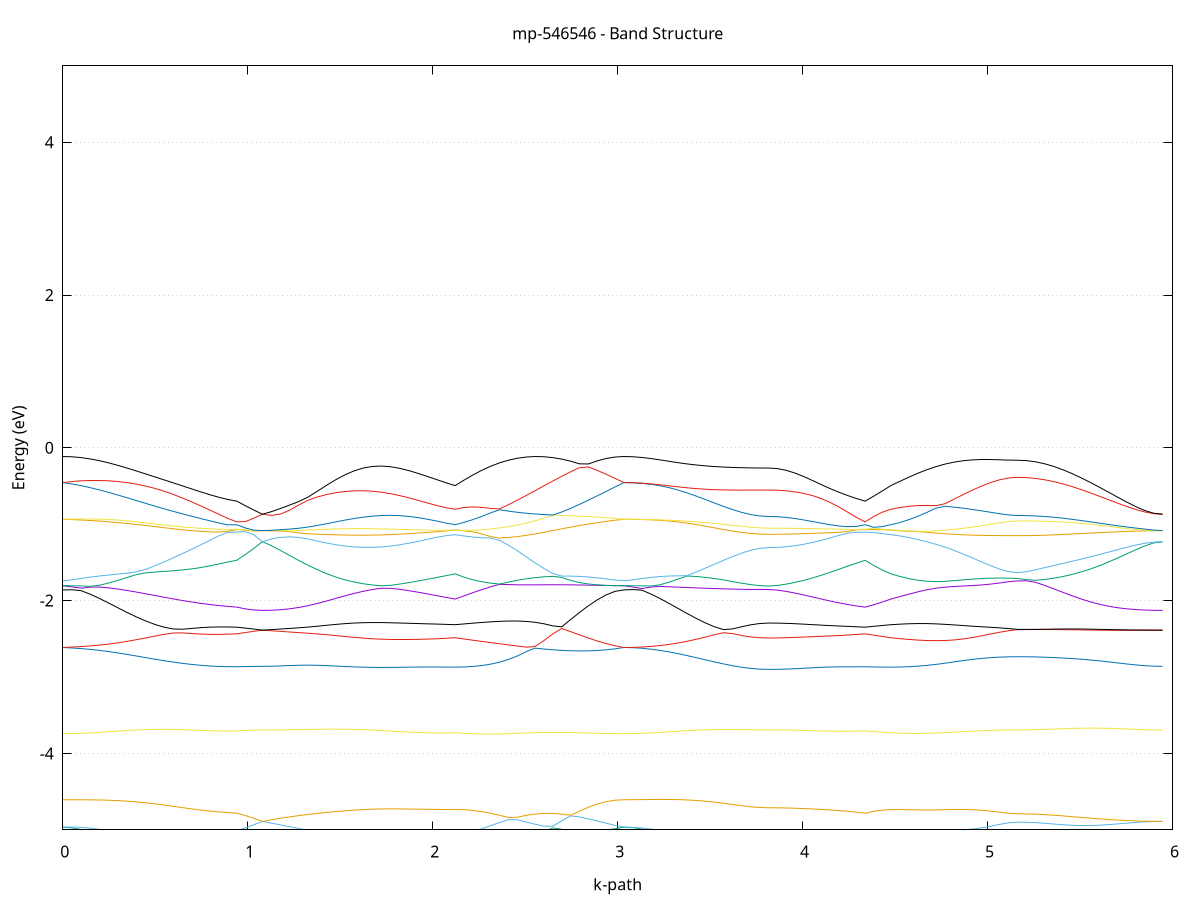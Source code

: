 set title 'mp-546546 - Band Structure'
set xlabel 'k-path'
set ylabel 'Energy (eV)'
set grid y
set yrange [-5:5]
set terminal png size 800,600
set output 'mp-546546_bands_gnuplot.png'
plot '-' using 1:2 with lines notitle, '-' using 1:2 with lines notitle, '-' using 1:2 with lines notitle, '-' using 1:2 with lines notitle, '-' using 1:2 with lines notitle, '-' using 1:2 with lines notitle, '-' using 1:2 with lines notitle, '-' using 1:2 with lines notitle, '-' using 1:2 with lines notitle, '-' using 1:2 with lines notitle, '-' using 1:2 with lines notitle, '-' using 1:2 with lines notitle, '-' using 1:2 with lines notitle, '-' using 1:2 with lines notitle, '-' using 1:2 with lines notitle, '-' using 1:2 with lines notitle, '-' using 1:2 with lines notitle, '-' using 1:2 with lines notitle, '-' using 1:2 with lines notitle, '-' using 1:2 with lines notitle, '-' using 1:2 with lines notitle, '-' using 1:2 with lines notitle, '-' using 1:2 with lines notitle, '-' using 1:2 with lines notitle, '-' using 1:2 with lines notitle, '-' using 1:2 with lines notitle, '-' using 1:2 with lines notitle, '-' using 1:2 with lines notitle, '-' using 1:2 with lines notitle, '-' using 1:2 with lines notitle, '-' using 1:2 with lines notitle, '-' using 1:2 with lines notitle, '-' using 1:2 with lines notitle, '-' using 1:2 with lines notitle, '-' using 1:2 with lines notitle, '-' using 1:2 with lines notitle, '-' using 1:2 with lines notitle, '-' using 1:2 with lines notitle, '-' using 1:2 with lines notitle, '-' using 1:2 with lines notitle, '-' using 1:2 with lines notitle, '-' using 1:2 with lines notitle, '-' using 1:2 with lines notitle, '-' using 1:2 with lines notitle, '-' using 1:2 with lines notitle, '-' using 1:2 with lines notitle, '-' using 1:2 with lines notitle, '-' using 1:2 with lines notitle
0.000000 -19.331479
0.049514 -19.328779
0.099028 -19.320679
0.148542 -19.307179
0.198056 -19.288479
0.247570 -19.264579
0.297085 -19.235579
0.346599 -19.201679
0.396113 -19.163079
0.445627 -19.119979
0.495141 -19.072679
0.544655 -19.021379
0.594169 -18.966479
0.643683 -18.908379
0.693197 -18.847579
0.742711 -18.784679
0.792226 -18.720279
0.841740 -18.655779
0.891254 -18.593379
0.940768 -18.547979
0.940768 -18.547979
0.987090 -18.511979
1.033412 -18.483779
1.079734 -18.480179
1.079734 -18.480179
1.129324 -18.520579
1.178914 -18.579579
1.228505 -18.637079
1.278095 -18.690579
1.327685 -18.739179
1.377276 -18.782279
1.426866 -18.819279
1.476456 -18.849779
1.526046 -18.873379
1.575637 -18.889879
1.625227 -18.899179
1.674817 -18.901179
1.724408 -18.895679
1.773998 -18.882879
1.823588 -18.862879
1.873178 -18.835979
1.922769 -18.802279
1.972359 -18.762379
2.021949 -18.716679
2.071540 -18.666279
2.121130 -18.620379
2.121130 -18.620379
2.169157 -18.644879
2.217184 -18.691279
2.265212 -18.740979
2.313239 -18.792879
2.361266 -18.846479
2.409294 -18.900479
2.457321 -18.954279
2.505348 -19.006779
2.553376 -19.057379
2.601403 -19.105179
2.649430 -19.149679
2.697458 -19.190279
2.745485 -19.226479
2.793512 -19.257779
2.841540 -19.283979
2.889567 -19.304579
2.937594 -19.319579
2.985621 -19.328479
3.033649 -19.331479
3.033649 -19.331479
3.082619 -19.328879
3.131590 -19.321079
3.180560 -19.308179
3.229531 -19.290279
3.278502 -19.267479
3.327472 -19.240079
3.376443 -19.208479
3.425413 -19.172979
3.474384 -19.134179
3.523354 -19.092579
3.572325 -19.049379
3.621296 -19.005979
3.670266 -18.964679
3.719237 -18.928979
3.768207 -18.903679
3.817178 -18.894379
3.817178 -18.894379
3.864514 -18.891079
3.911850 -18.880979
3.959186 -18.864379
4.006523 -18.841279
4.053859 -18.812079
4.101195 -18.776979
4.148531 -18.736379
4.195867 -18.690979
4.243203 -18.641679
4.290540 -18.590079
4.337876 -18.547979
4.337876 -18.547979
4.384198 -18.578179
4.430520 -18.602379
4.476842 -18.620379
4.476842 -18.620379
4.525841 -18.664579
4.574841 -18.718379
4.623841 -18.771379
4.672840 -18.822279
4.721840 -18.870179
4.770839 -18.914679
4.819839 -18.954979
4.868838 -18.990779
4.917838 -19.021679
4.966838 -19.047379
5.015837 -19.067679
5.064837 -19.082179
5.113836 -19.091079
5.162836 -19.093979
5.162836 -19.093979
5.211806 -19.091179
5.260777 -19.082579
5.309748 -19.068479
5.358718 -19.048779
5.407689 -19.023679
5.456659 -18.993279
5.505630 -18.957779
5.554600 -18.917379
5.603571 -18.872379
5.652542 -18.822979
5.701512 -18.769479
5.750483 -18.712479
5.799453 -18.652279
5.848424 -18.589479
5.897394 -18.525979
5.946365 -18.480179
e
0.000000 -17.825779
0.049514 -17.848279
0.099028 -17.875879
0.148542 -17.907579
0.198056 -17.942579
0.247570 -17.980079
0.297085 -18.019479
0.346599 -18.059979
0.396113 -18.101179
0.445627 -18.142579
0.495141 -18.183779
0.544655 -18.224379
0.594169 -18.264379
0.643683 -18.303379
0.693197 -18.341479
0.742711 -18.378779
0.792226 -18.415379
0.841740 -18.451779
0.891254 -18.487679
0.940768 -18.512379
0.940768 -18.512379
0.987090 -18.494679
1.033412 -18.470679
1.079734 -18.424479
1.079734 -18.424479
1.129324 -18.432579
1.178914 -18.434579
1.228505 -18.437279
1.278095 -18.440779
1.327685 -18.444979
1.377276 -18.449879
1.426866 -18.455079
1.476456 -18.460679
1.526046 -18.466479
1.575637 -18.472579
1.625227 -18.478779
1.674817 -18.485279
1.724408 -18.492279
1.773998 -18.499879
1.823588 -18.508479
1.873178 -18.518679
1.922769 -18.530879
1.972359 -18.545779
2.021949 -18.563879
2.071540 -18.585479
2.121130 -18.602779
2.121130 -18.602779
2.169157 -18.632279
2.217184 -18.637079
2.265212 -18.634779
2.313239 -18.625279
2.361266 -18.608679
2.409294 -18.585179
2.457321 -18.554879
2.505348 -18.518079
2.553376 -18.474979
2.601403 -18.426079
2.649430 -18.371879
2.697458 -18.312679
2.745485 -18.249379
2.793512 -18.182479
2.841540 -18.112879
2.889567 -18.041379
2.937594 -17.969079
2.985621 -17.896779
3.033649 -17.825779
3.033649 -17.825779
3.082619 -17.831179
3.131590 -17.846979
3.180560 -17.872179
3.229531 -17.905879
3.278502 -17.946479
3.327472 -17.992779
3.376443 -18.043779
3.425413 -18.098279
3.474384 -18.155079
3.523354 -18.212979
3.572325 -18.270679
3.621296 -18.326379
3.670266 -18.377479
3.719237 -18.420479
3.768207 -18.450079
3.817178 -18.460879
3.817178 -18.460879
3.864514 -18.460779
3.911850 -18.460879
3.959186 -18.461179
4.006523 -18.461779
4.053859 -18.463079
4.101195 -18.465579
4.148531 -18.469779
4.195867 -18.476579
4.243203 -18.486879
4.290540 -18.501679
4.337876 -18.512379
4.337876 -18.512379
4.384198 -18.536679
4.430520 -18.566979
4.476842 -18.602779
4.476842 -18.602779
4.525841 -18.600379
4.574841 -18.586479
4.623841 -18.570379
4.672840 -18.552679
4.721840 -18.533879
4.770839 -18.514579
4.819839 -18.495379
4.868838 -18.476879
4.917838 -18.459879
4.966838 -18.444979
5.015837 -18.432679
5.064837 -18.423579
5.113836 -18.417879
5.162836 -18.415979
5.162836 -18.415979
5.211806 -18.416079
5.260777 -18.416279
5.309748 -18.416679
5.358718 -18.417179
5.407689 -18.417779
5.456659 -18.418479
5.505630 -18.419279
5.554600 -18.420079
5.603571 -18.420979
5.652542 -18.421779
5.701512 -18.422479
5.750483 -18.423179
5.799453 -18.423679
5.848424 -18.424079
5.897394 -18.424379
5.946365 -18.424479
e
0.000000 -17.825779
0.049514 -17.809079
0.099028 -17.798779
0.148542 -17.795179
0.198056 -17.798279
0.247570 -17.807879
0.297085 -17.823279
0.346599 -17.843979
0.396113 -17.869279
0.445627 -17.898579
0.495141 -17.931379
0.544655 -17.966979
0.594169 -18.005079
0.643683 -18.044779
0.693197 -18.085679
0.742711 -18.126679
0.792226 -18.166879
0.841740 -18.204479
0.891254 -18.237179
0.940768 -18.260979
0.940768 -18.260979
0.987090 -18.318979
1.033412 -18.373579
1.079734 -18.424479
1.079734 -18.424479
1.129324 -18.374379
1.178914 -18.308879
1.228505 -18.241579
1.278095 -18.174879
1.327685 -18.110379
1.377276 -18.049579
1.426866 -17.993879
1.476456 -17.944479
1.526046 -17.902979
1.575637 -17.870579
1.625227 -17.848279
1.674817 -17.836779
1.724408 -17.836179
1.773998 -17.846079
1.823588 -17.865379
1.873178 -17.892379
1.922769 -17.925179
1.972359 -17.961879
2.021949 -18.000279
2.071540 -18.038279
2.121130 -18.073979
2.121130 -18.073979
2.169157 -18.007579
2.217184 -17.941679
2.265212 -17.877379
2.313239 -17.815379
2.361266 -17.756579
2.409294 -17.701779
2.457321 -17.651479
2.505348 -17.606379
2.553376 -17.567079
2.601403 -17.534679
2.649430 -17.511579
2.697458 -17.501879
2.745485 -17.510879
2.793512 -17.538779
2.841540 -17.580979
2.889567 -17.633279
2.937594 -17.692679
2.985621 -17.757279
3.033649 -17.825779
3.033649 -17.825779
3.082619 -17.826279
3.131590 -17.827879
3.180560 -17.830479
3.229531 -17.833879
3.278502 -17.837979
3.327472 -17.842679
3.376443 -17.847579
3.425413 -17.852779
3.474384 -17.857779
3.523354 -17.862579
3.572325 -17.866879
3.621296 -17.870679
3.670266 -17.873779
3.719237 -17.875979
3.768207 -17.877379
3.817178 -17.877879
3.817178 -17.877879
3.864514 -17.882879
3.911850 -17.897979
3.959186 -17.922379
4.006523 -17.954779
4.053859 -17.994079
4.101195 -18.038379
4.148531 -18.085979
4.195867 -18.134879
4.243203 -18.182379
4.290540 -18.225579
4.337876 -18.260979
4.337876 -18.260979
4.384198 -18.200279
4.430520 -18.137679
4.476842 -18.073979
4.476842 -18.073979
4.525841 -18.022179
4.574841 -17.969979
4.623841 -17.918779
4.672840 -17.869179
4.721840 -17.821979
4.770839 -17.777679
4.819839 -17.736479
4.868838 -17.698879
4.917838 -17.665379
4.966838 -17.636779
5.015837 -17.613579
5.064837 -17.596579
5.113836 -17.586279
5.162836 -17.582779
5.162836 -17.582779
5.211806 -17.589679
5.260777 -17.609279
5.309748 -17.639779
5.358718 -17.679279
5.407689 -17.725679
5.456659 -17.778079
5.505630 -17.835379
5.554600 -17.896679
5.603571 -17.961279
5.652542 -18.028479
5.701512 -18.097479
5.750483 -18.167779
5.799453 -18.238479
5.848424 -18.308879
5.897394 -18.377079
5.946365 -18.424479
e
0.000000 -17.412179
0.049514 -17.411279
0.099028 -17.408579
0.148542 -17.404179
0.198056 -17.398679
0.247570 -17.392579
0.297085 -17.386379
0.346599 -17.380479
0.396113 -17.375179
0.445627 -17.370579
0.495141 -17.366879
0.544655 -17.363879
0.594169 -17.361579
0.643683 -17.359779
0.693197 -17.358379
0.742711 -17.357279
0.792226 -17.356479
0.841740 -17.355779
0.891254 -17.355279
0.940768 -17.354679
0.940768 -17.354679
0.987090 -17.353079
1.033412 -17.352079
1.079734 -17.351779
1.079734 -17.351779
1.129324 -17.351879
1.178914 -17.352079
1.228505 -17.352379
1.278095 -17.352879
1.327685 -17.353679
1.377276 -17.354679
1.426866 -17.356179
1.476456 -17.357979
1.526046 -17.360279
1.575637 -17.362879
1.625227 -17.365579
1.674817 -17.367979
1.724408 -17.369779
1.773998 -17.370679
1.823588 -17.370779
1.873178 -17.370079
1.922769 -17.368779
1.972359 -17.367179
2.021949 -17.365479
2.071540 -17.363779
2.121130 -17.362079
2.121130 -17.362079
2.169157 -17.365379
2.217184 -17.368879
2.265212 -17.372679
2.313239 -17.376279
2.361266 -17.380179
2.409294 -17.383979
2.457321 -17.387679
2.505348 -17.391179
2.553376 -17.394579
2.601403 -17.397779
2.649430 -17.400579
2.697458 -17.403279
2.745485 -17.405579
2.793512 -17.407579
2.841540 -17.409279
2.889567 -17.410679
2.937594 -17.411579
2.985621 -17.412179
3.033649 -17.412179
3.033649 -17.412179
3.082619 -17.411279
3.131590 -17.408579
3.180560 -17.404579
3.229531 -17.399979
3.278502 -17.395179
3.327472 -17.390579
3.376443 -17.386379
3.425413 -17.382579
3.474384 -17.379179
3.523354 -17.376279
3.572325 -17.373779
3.621296 -17.371779
3.670266 -17.370179
3.719237 -17.368979
3.768207 -17.368279
3.817178 -17.368079
3.817178 -17.368079
3.864514 -17.367779
3.911850 -17.366879
3.959186 -17.365679
4.006523 -17.364079
4.053859 -17.362479
4.101195 -17.360879
4.148531 -17.359379
4.195867 -17.357979
4.243203 -17.356779
4.290540 -17.355679
4.337876 -17.354679
4.337876 -17.354679
4.384198 -17.356779
4.430520 -17.359179
4.476842 -17.362079
4.476842 -17.362079
4.525841 -17.364579
4.574841 -17.367279
4.623841 -17.370079
4.672840 -17.372879
4.721840 -17.375479
4.770839 -17.377679
4.819839 -17.379079
4.868838 -17.379279
4.917838 -17.377979
4.966838 -17.374479
5.015837 -17.368579
5.064837 -17.360279
5.113836 -17.351079
5.162836 -17.346079
5.162836 -17.346079
5.211806 -17.346179
5.260777 -17.346279
5.309748 -17.346679
5.358718 -17.347079
5.407689 -17.347579
5.456659 -17.348079
5.505630 -17.348679
5.554600 -17.349279
5.603571 -17.349779
5.652542 -17.350379
5.701512 -17.350879
5.750483 -17.351179
5.799453 -17.351479
5.848424 -17.351679
5.897394 -17.351779
5.946365 -17.351779
e
0.000000 -17.266879
0.049514 -17.270279
0.099028 -17.272679
0.148542 -17.274179
0.198056 -17.274479
0.247570 -17.273879
0.297085 -17.272379
0.346599 -17.270079
0.396113 -17.267279
0.445627 -17.264179
0.495141 -17.260979
0.544655 -17.257879
0.594169 -17.254879
0.643683 -17.252279
0.693197 -17.249879
0.742711 -17.247979
0.792226 -17.246279
0.841740 -17.244979
0.891254 -17.243879
0.940768 -17.242879
0.940768 -17.242879
0.987090 -17.239379
1.033412 -17.235479
1.079734 -17.231379
1.079734 -17.231379
1.129324 -17.233579
1.178914 -17.235779
1.228505 -17.237779
1.278095 -17.239279
1.327685 -17.240279
1.377276 -17.240479
1.426866 -17.239979
1.476456 -17.238679
1.526046 -17.236679
1.575637 -17.237179
1.625227 -17.240379
1.674817 -17.243779
1.724408 -17.246879
1.773998 -17.249379
1.823588 -17.251279
1.873178 -17.252579
1.922769 -17.253279
1.972359 -17.253379
2.021949 -17.252979
2.071540 -17.252179
2.121130 -17.251079
2.121130 -17.251079
2.169157 -17.253479
2.217184 -17.255679
2.265212 -17.258079
2.313239 -17.261179
2.361266 -17.265279
2.409294 -17.270779
2.457321 -17.278279
2.505348 -17.288379
2.553376 -17.301079
2.601403 -17.315979
2.649430 -17.331479
2.697458 -17.343179
2.745485 -17.345879
2.793512 -17.338779
2.841540 -17.326179
2.889567 -17.311279
2.937594 -17.295879
2.985621 -17.280979
3.033649 -17.266879
3.033649 -17.266879
3.082619 -17.266479
3.131590 -17.265279
3.180560 -17.263279
3.229531 -17.260579
3.278502 -17.257379
3.327472 -17.253779
3.376443 -17.249979
3.425413 -17.245979
3.474384 -17.243479
3.523354 -17.241479
3.572325 -17.240079
3.621296 -17.239079
3.670266 -17.238479
3.719237 -17.238179
3.768207 -17.237979
3.817178 -17.237979
3.817178 -17.237979
3.864514 -17.239179
3.911850 -17.241479
3.959186 -17.243879
4.006523 -17.245779
4.053859 -17.246979
4.101195 -17.247579
4.148531 -17.247579
4.195867 -17.246979
4.243203 -17.245879
4.290540 -17.244479
4.337876 -17.242879
4.337876 -17.242879
4.384198 -17.245879
4.430520 -17.248579
4.476842 -17.251079
4.476842 -17.251079
4.525841 -17.252779
4.574841 -17.254379
4.623841 -17.255779
4.672840 -17.257079
4.721840 -17.258279
4.770839 -17.259779
4.819839 -17.261679
4.868838 -17.264379
4.917838 -17.268579
4.966838 -17.275079
5.015837 -17.284279
5.064837 -17.295679
5.113836 -17.307079
5.162836 -17.312979
5.162836 -17.312979
5.211806 -17.310379
5.260777 -17.303479
5.309748 -17.293979
5.358718 -17.283579
5.407689 -17.273479
5.456659 -17.264379
5.505630 -17.256379
5.554600 -17.249879
5.603571 -17.244479
5.652542 -17.240379
5.701512 -17.237179
5.750483 -17.234879
5.799453 -17.233179
5.848424 -17.232079
5.897394 -17.231579
5.946365 -17.231379
e
0.000000 -17.266879
0.049514 -17.262679
0.099028 -17.257779
0.148542 -17.252379
0.198056 -17.246779
0.247570 -17.241179
0.297085 -17.235779
0.346599 -17.230779
0.396113 -17.226279
0.445627 -17.222479
0.495141 -17.219379
0.544655 -17.217079
0.594169 -17.215379
0.643683 -17.214479
0.693197 -17.213979
0.742711 -17.214079
0.792226 -17.214479
0.841740 -17.215179
0.891254 -17.216179
0.940768 -17.217479
0.940768 -17.217479
0.987090 -17.222179
1.033412 -17.226879
1.079734 -17.231379
1.079734 -17.231379
1.129324 -17.229079
1.178914 -17.227079
1.228505 -17.225579
1.278095 -17.224679
1.327685 -17.224479
1.377276 -17.225279
1.426866 -17.226879
1.476456 -17.229279
1.526046 -17.231879
1.575637 -17.231479
1.625227 -17.227579
1.674817 -17.222679
1.724408 -17.217379
1.773998 -17.212279
1.823588 -17.207679
1.873178 -17.203979
1.922769 -17.201579
1.972359 -17.200379
2.021949 -17.200279
2.071540 -17.201379
2.121130 -17.203379
2.121130 -17.203379
2.169157 -17.198979
2.217184 -17.195079
2.265212 -17.191579
2.313239 -17.188779
2.361266 -17.186779
2.409294 -17.185479
2.457321 -17.185179
2.505348 -17.185779
2.553376 -17.187479
2.601403 -17.190179
2.649430 -17.194079
2.697458 -17.199079
2.745485 -17.205279
2.793512 -17.212679
2.841540 -17.221179
2.889567 -17.230979
2.937594 -17.241879
2.985621 -17.253779
3.033649 -17.266879
3.033649 -17.266879
3.082619 -17.266379
3.131590 -17.264779
3.180560 -17.262279
3.229531 -17.259079
3.278502 -17.255579
3.327472 -17.252079
3.376443 -17.248779
3.425413 -17.245879
3.474384 -17.242179
3.523354 -17.238479
3.572325 -17.235179
3.621296 -17.232279
3.670266 -17.229879
3.719237 -17.228179
3.768207 -17.227079
3.817178 -17.226779
3.817178 -17.226779
3.864514 -17.225279
3.911850 -17.222179
3.959186 -17.218779
4.006523 -17.215779
4.053859 -17.213479
4.101195 -17.212079
4.148531 -17.211679
4.195867 -17.212079
4.243203 -17.213279
4.290540 -17.215179
4.337876 -17.217479
4.337876 -17.217479
4.384198 -17.212579
4.430520 -17.207879
4.476842 -17.203379
4.476842 -17.203379
4.525841 -17.200179
4.574841 -17.197679
4.623841 -17.196079
4.672840 -17.195679
4.721840 -17.196779
4.770839 -17.199379
4.819839 -17.203579
4.868838 -17.208979
4.917838 -17.214979
4.966838 -17.220779
5.015837 -17.225379
5.064837 -17.228379
5.113836 -17.230079
5.162836 -17.230679
5.162836 -17.230679
5.211806 -17.230679
5.260777 -17.230579
5.309748 -17.230579
5.358718 -17.230679
5.407689 -17.230679
5.456659 -17.230679
5.505630 -17.230679
5.554600 -17.230779
5.603571 -17.230879
5.652542 -17.230979
5.701512 -17.231079
5.750483 -17.231179
5.799453 -17.231179
5.848424 -17.231279
5.897394 -17.231279
5.946365 -17.231379
e
0.000000 -8.312379
0.049514 -8.343179
0.099028 -8.364779
0.148542 -8.376779
0.198056 -8.378779
0.247570 -8.370679
0.297085 -8.352379
0.346599 -8.323779
0.396113 -8.284879
0.445627 -8.236079
0.495141 -8.177479
0.544655 -8.109679
0.594169 -8.033079
0.643683 -7.948579
0.693197 -7.856979
0.742711 -7.759679
0.792226 -7.658379
0.841740 -7.557179
0.891254 -7.467879
0.940768 -7.434979
0.940768 -7.434979
0.987090 -7.482579
1.033412 -7.511479
1.079734 -7.521179
1.079734 -7.521179
1.129324 -7.541179
1.178914 -7.597179
1.228505 -7.679079
1.278095 -7.775479
1.327685 -7.877079
1.377276 -7.976379
1.426866 -8.068279
1.476456 -8.148679
1.526046 -8.214579
1.575637 -8.263879
1.625227 -8.295079
1.674817 -8.307279
1.724408 -8.300279
1.773998 -8.274479
1.823588 -8.230779
1.873178 -8.170679
1.922769 -8.096579
1.972359 -8.011079
2.021949 -7.917979
2.071540 -7.821979
2.121130 -7.730079
2.121130 -7.730079
2.169157 -7.897279
2.217184 -8.058179
2.265212 -8.210179
2.313239 -8.350979
2.361266 -8.478479
2.409294 -8.590579
2.457321 -8.685479
2.505348 -8.761579
2.553376 -8.817779
2.601403 -8.853279
2.649430 -8.867679
2.697458 -8.860979
2.745485 -8.833679
2.793512 -8.786779
2.841540 -8.721479
2.889567 -8.639479
2.937594 -8.542479
2.985621 -8.432779
3.033649 -8.312379
3.033649 -8.312379
3.082619 -8.311279
3.131590 -8.308179
3.180560 -8.302979
3.229531 -8.296079
3.278502 -8.287579
3.327472 -8.277779
3.376443 -8.267179
3.425413 -8.256079
3.474384 -8.244979
3.523354 -8.234079
3.572325 -8.224179
3.621296 -8.215279
3.670266 -8.208079
3.719237 -8.202679
3.768207 -8.199279
3.817178 -8.198179
3.817178 -8.198179
3.864514 -8.188679
3.911850 -8.160479
3.959186 -8.114179
4.006523 -8.050879
4.053859 -7.972079
4.101195 -7.879579
4.148531 -7.775879
4.195867 -7.664479
4.243203 -7.551279
4.290540 -7.454879
4.337876 -7.434979
4.337876 -7.434979
4.384198 -7.398779
4.430520 -7.565079
4.476842 -7.730079
4.476842 -7.730079
4.525841 -7.861379
4.574841 -7.990179
4.623841 -8.112579
4.672840 -8.226679
4.721840 -8.331279
4.770839 -8.425479
4.819839 -8.508779
4.868838 -8.580879
4.917838 -8.641779
4.966838 -8.691279
5.015837 -8.729579
5.064837 -8.756779
5.113836 -8.773079
5.162836 -8.778479
5.162836 -8.778479
5.211806 -8.770679
5.260777 -8.747379
5.309748 -8.709079
5.358718 -8.656079
5.407689 -8.589179
5.456659 -8.509479
5.505630 -8.417979
5.554600 -8.316179
5.603571 -8.205679
5.652542 -8.088679
5.701512 -7.967579
5.750483 -7.845979
5.799453 -7.729079
5.848424 -7.625579
5.897394 -7.549879
5.946365 -7.521179
e
0.000000 -8.312379
0.049514 -8.272679
0.099028 -8.224779
0.148542 -8.169179
0.198056 -8.106379
0.247570 -8.037379
0.297085 -7.962779
0.346599 -7.883479
0.396113 -7.800679
0.445627 -7.715479
0.495141 -7.629379
0.544655 -7.544179
0.594169 -7.462179
0.643683 -7.386379
0.693197 -7.320579
0.742711 -7.269579
0.792226 -7.239279
0.841740 -7.233579
0.891254 -7.246279
0.940768 -7.233479
0.940768 -7.233479
0.987090 -7.071679
1.033412 -6.915779
1.079734 -6.768379
1.079734 -6.768379
1.129324 -6.835879
1.178914 -6.887079
1.228505 -6.924379
1.278095 -6.951879
1.327685 -6.972979
1.377276 -6.989679
1.426866 -7.003179
1.476456 -7.013779
1.526046 -7.021779
1.575637 -7.027379
1.625227 -7.030679
1.674817 -7.032279
1.724408 -7.032679
1.773998 -7.032979
1.823588 -7.034679
1.873178 -7.039579
1.922769 -7.050079
1.972359 -7.068779
2.021949 -7.098179
2.071540 -7.139479
2.121130 -7.190979
2.121130 -7.190979
2.169157 -7.077179
2.217184 -6.952179
2.265212 -6.818879
2.313239 -6.680779
2.361266 -6.541579
2.409294 -6.598579
2.457321 -6.707579
2.505348 -6.823979
2.553376 -6.946679
2.601403 -7.074779
2.649430 -7.207479
2.697458 -7.343979
2.745485 -7.483579
2.793512 -7.625079
2.841540 -7.767379
2.889567 -7.909079
2.937594 -8.048379
2.985621 -8.183479
3.033649 -8.312379
3.033649 -8.312379
3.082619 -8.304779
3.131590 -8.282379
3.180560 -8.245279
3.229531 -8.193979
3.278502 -8.129279
3.327472 -8.052179
3.376443 -7.963679
3.425413 -7.865379
3.474384 -7.759079
3.523354 -7.647079
3.572325 -7.532479
3.621296 -7.419579
3.670266 -7.314279
3.719237 -7.225379
3.768207 -7.163979
3.817178 -7.141879
3.817178 -7.141879
3.864514 -7.142479
3.911850 -7.144379
3.959186 -7.148079
4.006523 -7.154179
4.053859 -7.163679
4.101195 -7.177679
4.148531 -7.197279
4.195867 -7.223179
4.243203 -7.253979
4.290540 -7.275779
4.337876 -7.233479
4.337876 -7.233479
4.384198 -7.369579
4.430520 -7.287679
4.476842 -7.190979
4.476842 -7.190979
4.525841 -7.109279
4.574841 -7.036579
4.623841 -6.981479
4.672840 -6.949379
4.721840 -6.941279
4.770839 -6.953379
4.819839 -6.979079
4.868838 -7.012179
4.917838 -7.047379
4.966838 -7.080679
5.015837 -7.109279
5.064837 -7.131179
5.113836 -7.144779
5.162836 -7.149479
5.162836 -7.149479
5.211806 -7.146379
5.260777 -7.137279
5.309748 -7.122379
5.358718 -7.102079
5.407689 -7.076779
5.456659 -7.047179
5.505630 -7.013979
5.554600 -6.978379
5.603571 -6.941279
5.652542 -6.904179
5.701512 -6.868479
5.750483 -6.835879
5.799453 -6.807979
5.848424 -6.786479
5.897394 -6.772979
5.946365 -6.768379
e
0.000000 -5.660679
0.049514 -5.658279
0.099028 -5.651279
0.148542 -5.639879
0.198056 -5.624779
0.247570 -5.607079
0.297085 -5.588579
0.346599 -5.572779
0.396113 -5.566479
0.445627 -5.582879
0.495141 -5.634879
0.544655 -5.717879
0.594169 -5.818579
0.643683 -5.927479
0.693197 -6.038179
0.742711 -6.144379
0.792226 -6.239379
0.841740 -6.316679
0.891254 -6.372579
0.940768 -6.408179
0.940768 -6.408179
0.987090 -6.511179
1.033412 -6.632479
1.079734 -6.768379
1.079734 -6.768379
1.129324 -6.686579
1.178914 -6.596179
1.228505 -6.503679
1.278095 -6.414579
1.327685 -6.332679
1.377276 -6.260279
1.426866 -6.198779
1.476456 -6.148779
1.526046 -6.110479
1.575637 -6.083779
1.625227 -6.068379
1.674817 -6.063879
1.724408 -6.069579
1.773998 -6.083979
1.823588 -6.105779
1.873178 -6.132779
1.922769 -6.162279
1.972359 -6.191379
2.021949 -6.216879
2.071540 -6.236179
2.121130 -6.246879
2.121130 -6.246879
2.169157 -6.250179
2.217184 -6.281579
2.265212 -6.336579
2.313239 -6.410379
2.361266 -6.498779
2.409294 -6.405179
2.457321 -6.275579
2.505348 -6.156679
2.553376 -6.051079
2.601403 -5.960479
2.649430 -5.884979
2.697458 -5.823779
2.745485 -5.775079
2.793512 -5.736979
2.841540 -5.707979
2.889567 -5.686679
2.937594 -5.672079
2.985621 -5.663479
3.033649 -5.660679
3.033649 -5.660679
3.082619 -5.657979
3.131590 -5.649679
3.180560 -5.636179
3.229531 -5.617579
3.278502 -5.594379
3.327472 -5.567179
3.376443 -5.536979
3.425413 -5.504979
3.474384 -5.472679
3.523354 -5.536379
3.572325 -5.641279
3.621296 -5.746279
3.670266 -5.845479
3.719237 -5.930079
3.768207 -5.988879
3.817178 -6.010179
3.817178 -6.010179
3.864514 -6.014479
3.911850 -6.027279
3.959186 -6.048279
4.006523 -6.076979
4.053859 -6.112679
4.101195 -6.154679
4.148531 -6.201779
4.195867 -6.252779
4.243203 -6.305779
4.290540 -6.358579
4.337876 -6.408179
4.337876 -6.408179
4.384198 -6.327479
4.430520 -6.272979
4.476842 -6.246879
4.476842 -6.246879
4.525841 -6.240779
4.574841 -6.235879
4.623841 -6.224179
4.672840 -6.199179
4.721840 -6.158579
4.770839 -6.105379
4.819839 -6.045079
4.868838 -5.983479
4.917838 -5.925179
4.966838 -5.873779
5.015837 -5.831579
5.064837 -5.800279
5.113836 -5.781079
5.162836 -5.774579
5.162836 -5.774579
5.211806 -5.779479
5.260777 -5.794079
5.309748 -5.818579
5.358718 -5.853079
5.407689 -5.897979
5.456659 -5.953279
5.505630 -6.018879
5.554600 -6.094579
5.603571 -6.179779
5.652542 -6.273379
5.701512 -6.373379
5.750483 -6.477079
5.799453 -6.579479
5.848424 -6.672479
5.897394 -6.741779
5.946365 -6.768379
e
0.000000 -4.965679
0.049514 -4.976379
0.099028 -4.995979
0.148542 -5.025079
0.198056 -5.063879
0.247570 -5.112079
0.297085 -5.168579
0.346599 -5.230979
0.396113 -5.293379
0.445627 -5.344179
0.495141 -5.372479
0.544655 -5.384679
0.594169 -5.394279
0.643683 -5.407779
0.693197 -5.425679
0.742711 -5.446079
0.792226 -5.466479
0.841740 -5.484379
0.891254 -5.497779
0.940768 -5.504779
0.940768 -5.504779
0.987090 -5.514079
1.033412 -5.519679
1.079734 -5.521579
1.079734 -5.521579
1.129324 -5.517479
1.178914 -5.505579
1.228505 -5.486879
1.278095 -5.462779
1.327685 -5.435579
1.377276 -5.407779
1.426866 -5.381979
1.476456 -5.360579
1.526046 -5.345079
1.575637 -5.336279
1.625227 -5.333779
1.674817 -5.336379
1.724408 -5.342879
1.773998 -5.352379
1.823588 -5.364279
1.873178 -5.378179
1.922769 -5.393679
1.972359 -5.410279
2.021949 -5.427079
2.071540 -5.442879
2.121130 -5.455979
2.121130 -5.455979
2.169157 -5.432179
2.217184 -5.404779
2.265212 -5.373879
2.313239 -5.338979
2.361266 -5.299879
2.409294 -5.255679
2.457321 -5.205879
2.505348 -5.150079
2.553376 -5.088479
2.601403 -5.021979
2.649430 -4.975379
2.697458 -4.993579
2.745485 -5.006679
2.793512 -5.014379
2.841540 -5.016179
2.889567 -5.011979
2.937594 -5.001879
2.985621 -4.986279
3.033649 -4.965679
3.033649 -4.965679
3.082619 -4.971679
3.131590 -4.989879
3.180560 -5.019979
3.229531 -5.061879
3.278502 -5.115479
3.327472 -5.180279
3.376443 -5.255879
3.425413 -5.341379
3.474384 -5.435479
3.523354 -5.442279
3.572325 -5.415979
3.621296 -5.395879
3.670266 -5.382479
3.719237 -5.374879
3.768207 -5.371279
3.817178 -5.370179
3.817178 -5.370179
3.864514 -5.371479
3.911850 -5.375379
3.959186 -5.382379
4.006523 -5.392879
4.053859 -5.407079
4.101195 -5.424579
4.148531 -5.444079
4.195867 -5.463879
4.243203 -5.481879
4.290540 -5.496079
4.337876 -5.504779
4.337876 -5.504779
4.384198 -5.491979
4.430520 -5.475579
4.476842 -5.455979
4.476842 -5.455979
4.525841 -5.437279
4.574841 -5.416079
4.623841 -5.393079
4.672840 -5.368979
4.721840 -5.344179
4.770839 -5.319579
4.819839 -5.296279
4.868838 -5.276179
4.917838 -5.261079
4.966838 -5.251979
5.015837 -5.248379
5.064837 -5.248079
5.113836 -5.249079
5.162836 -5.249579
5.162836 -5.249579
5.211806 -5.249979
5.260777 -5.251579
5.309748 -5.254779
5.358718 -5.260579
5.407689 -5.270179
5.456659 -5.284679
5.505630 -5.304679
5.554600 -5.330079
5.603571 -5.359779
5.652542 -5.391979
5.701512 -5.424679
5.750483 -5.455679
5.799453 -5.482579
5.848424 -5.503679
5.897394 -5.516979
5.946365 -5.521579
e
0.000000 -4.965679
0.049514 -4.963179
0.099028 -4.967679
0.148542 -4.978279
0.198056 -4.993679
0.247570 -5.012879
0.297085 -5.034579
0.346599 -5.057579
0.396113 -5.080179
0.445627 -5.100379
0.495141 -5.115579
0.544655 -5.122779
0.594169 -5.120479
0.643683 -5.109179
0.693197 -5.091879
0.742711 -5.072379
0.792226 -5.053479
0.841740 -5.037079
0.891254 -5.023579
0.940768 -5.012779
0.940768 -5.012779
0.987090 -4.975179
1.033412 -4.933179
1.079734 -4.890379
1.079734 -4.890379
1.129324 -4.913379
1.178914 -4.937179
1.228505 -4.961179
1.278095 -4.984479
1.327685 -5.006379
1.377276 -5.025879
1.426866 -5.042079
1.476456 -5.054179
1.526046 -5.061779
1.575637 -5.064879
1.625227 -5.064479
1.674817 -5.061679
1.724408 -5.057979
1.773998 -5.054479
1.823588 -5.051879
1.873178 -5.050679
1.922769 -5.051079
1.972359 -5.052779
2.021949 -5.055479
2.071540 -5.058579
2.121130 -5.061579
2.121130 -5.061579
2.169157 -5.048379
2.217184 -5.021679
2.265212 -4.985779
2.313239 -4.945679
2.361266 -4.905379
2.409294 -4.868079
2.457321 -4.868579
2.505348 -4.898379
2.553376 -4.926879
2.601403 -4.952879
2.649430 -4.952779
2.697458 -4.883679
2.745485 -4.817579
2.793512 -4.831479
2.841540 -4.857079
2.889567 -4.885179
2.937594 -4.913779
2.985621 -4.941079
3.033649 -4.965679
3.033649 -4.965679
3.082619 -4.968579
3.131590 -4.976979
3.180560 -4.990279
3.229531 -5.007279
3.278502 -5.027079
3.327472 -5.048179
3.376443 -5.069279
3.425413 -5.088979
3.474384 -5.105479
3.523354 -5.117279
3.572325 -5.122579
3.621296 -5.120779
3.670266 -5.112879
3.719237 -5.102279
3.768207 -5.093279
3.817178 -5.089779
3.817178 -5.089779
3.864514 -5.089979
3.911850 -5.090279
3.959186 -5.090179
4.006523 -5.088979
4.053859 -5.085679
4.101195 -5.079779
4.148531 -5.070979
4.195867 -5.059279
4.243203 -5.045379
4.290540 -5.029579
4.337876 -5.012779
4.337876 -5.012779
4.384198 -5.041979
4.430520 -5.059179
4.476842 -5.061579
4.476842 -5.061579
4.525841 -5.054079
4.574841 -5.041779
4.623841 -5.028179
4.672840 -5.016479
4.721840 -5.008879
4.770839 -5.005079
4.819839 -5.003079
4.868838 -4.999479
4.917838 -4.990879
4.966838 -4.975579
5.015837 -4.954179
5.064837 -4.929879
5.113836 -4.908579
5.162836 -4.899479
5.162836 -4.899479
5.211806 -4.901379
5.260777 -4.906879
5.309748 -4.915179
5.358718 -4.924879
5.407689 -4.934179
5.456659 -4.941379
5.505630 -4.945079
5.554600 -4.944679
5.603571 -4.940279
5.652542 -4.932779
5.701512 -4.923479
5.750483 -4.913579
5.799453 -4.904379
5.848424 -4.896879
5.897394 -4.892079
5.946365 -4.890379
e
0.000000 -4.606879
0.049514 -4.606979
0.099028 -4.607279
0.148542 -4.608179
0.198056 -4.610079
0.247570 -4.613279
0.297085 -4.618279
0.346599 -4.625279
0.396113 -4.634479
0.445627 -4.646079
0.495141 -4.659779
0.544655 -4.675179
0.594169 -4.691879
0.643683 -4.708979
0.693197 -4.725679
0.742711 -4.741079
0.792226 -4.754379
0.841740 -4.765279
0.891254 -4.774279
0.940768 -4.782279
0.940768 -4.782279
0.987090 -4.812979
1.033412 -4.849579
1.079734 -4.890379
1.079734 -4.890379
1.129324 -4.868679
1.178914 -4.848679
1.228505 -4.830479
1.278095 -4.813979
1.327685 -4.799079
1.377276 -4.785579
1.426866 -4.773079
1.476456 -4.761679
1.526046 -4.751279
1.575637 -4.742379
1.625227 -4.735279
1.674817 -4.730179
1.724408 -4.727179
1.773998 -4.726279
1.823588 -4.726779
1.873178 -4.728279
1.922769 -4.730079
1.972359 -4.731779
2.021949 -4.733379
2.071540 -4.734779
2.121130 -4.736279
2.121130 -4.736279
2.169157 -4.737279
2.217184 -4.746279
2.265212 -4.762279
2.313239 -4.783979
2.361266 -4.809879
2.409294 -4.838579
2.457321 -4.836179
2.505348 -4.811179
2.553376 -4.794279
2.601403 -4.785879
2.649430 -4.786079
2.697458 -4.794479
2.745485 -4.809979
2.793512 -4.757379
2.841540 -4.705279
2.889567 -4.663079
2.937594 -4.632179
2.985621 -4.613179
3.033649 -4.606879
3.033649 -4.606879
3.082619 -4.606379
3.131590 -4.605279
3.180560 -4.603979
3.229531 -4.603079
3.278502 -4.603279
3.327472 -4.605379
3.376443 -4.609679
3.425413 -4.616479
3.474384 -4.626079
3.523354 -4.638179
3.572325 -4.652579
3.621296 -4.668379
3.670266 -4.684279
3.719237 -4.698279
3.768207 -4.708179
3.817178 -4.711779
3.817178 -4.711779
3.864514 -4.712479
3.911850 -4.714679
3.959186 -4.717979
4.006523 -4.722279
4.053859 -4.727479
4.101195 -4.733479
4.148531 -4.740379
4.195867 -4.748579
4.243203 -4.758179
4.290540 -4.769379
4.337876 -4.782279
4.337876 -4.782279
4.384198 -4.758879
4.430520 -4.743479
4.476842 -4.736279
4.476842 -4.736279
4.525841 -4.735579
4.574841 -4.737279
4.623841 -4.739579
4.672840 -4.740679
4.721840 -4.739779
4.770839 -4.737379
4.819839 -4.734779
4.868838 -4.734079
4.917838 -4.736779
4.966838 -4.743779
5.015837 -4.755279
5.064837 -4.769979
5.113836 -4.784379
5.162836 -4.791079
5.162836 -4.791079
5.211806 -4.792379
5.260777 -4.795979
5.309748 -4.801879
5.358718 -4.809479
5.407689 -4.818379
5.456659 -4.828079
5.505630 -4.837979
5.554600 -4.847779
5.603571 -4.857079
5.652542 -4.865479
5.701512 -4.872879
5.750483 -4.879079
5.799453 -4.883979
5.848424 -4.887579
5.897394 -4.889679
5.946365 -4.890379
e
0.000000 -3.741779
0.049514 -3.740679
0.099028 -3.737279
0.148542 -3.731879
0.198056 -3.724979
0.247570 -3.717079
0.297085 -3.708779
0.346599 -3.700779
0.396113 -3.693979
0.445627 -3.688679
0.495141 -3.685479
0.544655 -3.684679
0.594169 -3.686079
0.643683 -3.689279
0.693197 -3.693679
0.742711 -3.698479
0.792226 -3.702779
0.841740 -3.705779
0.891254 -3.706879
0.940768 -3.705879
0.940768 -3.705879
0.987090 -3.699579
1.033412 -3.695579
1.079734 -3.694179
1.079734 -3.694179
1.129324 -3.693779
1.178914 -3.692579
1.228505 -3.690779
1.278095 -3.688579
1.327685 -3.686279
1.377276 -3.684179
1.426866 -3.682779
1.476456 -3.682379
1.526046 -3.683279
1.575637 -3.685779
1.625227 -3.689579
1.674817 -3.694779
1.724408 -3.700879
1.773998 -3.707679
1.823588 -3.714579
1.873178 -3.721179
1.922769 -3.726879
1.972359 -3.731079
2.021949 -3.733279
2.071540 -3.733079
2.121130 -3.730279
2.121130 -3.730279
2.169157 -3.737679
2.217184 -3.743179
2.265212 -3.746279
2.313239 -3.746979
2.361266 -3.745279
2.409294 -3.741979
2.457321 -3.737579
2.505348 -3.733079
2.553376 -3.729179
2.601403 -3.726479
2.649430 -3.725379
2.697458 -3.725779
2.745485 -3.727579
2.793512 -3.730279
2.841540 -3.733479
2.889567 -3.736679
2.937594 -3.739379
2.985621 -3.741179
3.033649 -3.741779
3.033649 -3.741779
3.082619 -3.740679
3.131590 -3.737179
3.180560 -3.731879
3.229531 -3.725079
3.278502 -3.717379
3.327472 -3.709579
3.376443 -3.702279
3.425413 -3.696179
3.474384 -3.691579
3.523354 -3.688779
3.572325 -3.687679
3.621296 -3.687979
3.670266 -3.689079
3.719237 -3.690379
3.768207 -3.691479
3.817178 -3.691879
3.817178 -3.691879
3.864514 -3.692379
3.911850 -3.693979
3.959186 -3.696479
4.006523 -3.699579
4.053859 -3.702879
4.101195 -3.706079
4.148531 -3.708679
4.195867 -3.710179
4.243203 -3.710279
4.290540 -3.708779
4.337876 -3.705879
4.337876 -3.705879
4.384198 -3.713679
4.430520 -3.722079
4.476842 -3.730279
4.476842 -3.730279
4.525841 -3.735379
4.574841 -3.738279
4.623841 -3.738679
4.672840 -3.736879
4.721840 -3.733179
4.770839 -3.728079
4.819839 -3.722079
4.868838 -3.715679
4.917838 -3.709479
4.966838 -3.703879
5.015837 -3.699079
5.064837 -3.695479
5.113836 -3.693279
5.162836 -3.692479
5.162836 -3.692479
5.211806 -3.691679
5.260777 -3.689379
5.309748 -3.685879
5.358718 -3.681679
5.407689 -3.677179
5.456659 -3.673179
5.505630 -3.670379
5.554600 -3.669079
5.603571 -3.669679
5.652542 -3.672079
5.701512 -3.676079
5.750483 -3.680979
5.799453 -3.685979
5.848424 -3.690179
5.897394 -3.693079
5.946365 -3.694179
e
0.000000 -2.613879
0.049514 -2.620079
0.099028 -2.628079
0.148542 -2.638379
0.198056 -2.651379
0.247570 -2.666879
0.297085 -2.684579
0.346599 -2.703879
0.396113 -2.724379
0.445627 -2.745179
0.495141 -2.765779
0.544655 -2.785579
0.594169 -2.803879
0.643683 -2.820379
0.693197 -2.834579
0.742711 -2.846379
0.792226 -2.855479
0.841740 -2.861879
0.891254 -2.865379
0.940768 -2.865979
0.940768 -2.865979
0.987090 -2.863179
1.033412 -2.861179
1.079734 -2.860379
1.079734 -2.860379
1.129324 -2.858879
1.178914 -2.854879
1.228505 -2.850079
1.278095 -2.846179
1.327685 -2.844779
1.377276 -2.846579
1.426866 -2.850979
1.476456 -2.856879
1.526046 -2.862879
1.575637 -2.867979
1.625227 -2.871679
1.674817 -2.873879
1.724408 -2.874679
1.773998 -2.874279
1.823588 -2.872979
1.873178 -2.871279
1.922769 -2.869779
1.972359 -2.868979
2.021949 -2.869179
2.071540 -2.870079
2.121130 -2.871079
2.121130 -2.871079
2.169157 -2.868379
2.217184 -2.861779
2.265212 -2.850079
2.313239 -2.831879
2.361266 -2.805879
2.409294 -2.770679
2.457321 -2.725279
2.505348 -2.668779
2.553376 -2.622179
2.601403 -2.633979
2.649430 -2.643879
2.697458 -2.651579
2.745485 -2.656679
2.793512 -2.658879
2.841540 -2.657979
2.889567 -2.653379
2.937594 -2.644779
2.985621 -2.631779
3.033649 -2.613879
3.033649 -2.613879
3.082619 -2.616379
3.131590 -2.623879
3.180560 -2.635879
3.229531 -2.652079
3.278502 -2.671979
3.327472 -2.694879
3.376443 -2.720279
3.425413 -2.747279
3.474384 -2.774979
3.523354 -2.802579
3.572325 -2.828779
3.621296 -2.852379
3.670266 -2.872379
3.719237 -2.887479
3.768207 -2.896979
3.817178 -2.900179
3.817178 -2.900179
3.864514 -2.899179
3.911850 -2.896179
3.959186 -2.891379
4.006523 -2.885479
4.053859 -2.879179
4.101195 -2.873479
4.148531 -2.869279
4.195867 -2.867079
4.243203 -2.866479
4.290540 -2.866679
4.337876 -2.865979
4.337876 -2.865979
4.384198 -2.868879
4.430520 -2.870779
4.476842 -2.871079
4.476842 -2.871079
4.525841 -2.869179
4.574841 -2.865079
4.623841 -2.858079
4.672840 -2.848079
4.721840 -2.834779
4.770839 -2.819079
4.819839 -2.801879
4.868838 -2.784779
4.917838 -2.769379
4.966838 -2.756579
5.015837 -2.746779
5.064837 -2.739979
5.113836 -2.735979
5.162836 -2.734679
5.162836 -2.734679
5.211806 -2.735379
5.260777 -2.737579
5.309748 -2.741079
5.358718 -2.745779
5.407689 -2.751679
5.456659 -2.758679
5.505630 -2.766979
5.554600 -2.776979
5.603571 -2.788479
5.652542 -2.801479
5.701512 -2.815279
5.750483 -2.828979
5.799453 -2.841479
5.848424 -2.851579
5.897394 -2.858079
5.946365 -2.860379
e
0.000000 -2.613879
0.049514 -2.608179
0.099028 -2.601579
0.148542 -2.593279
0.198056 -2.582479
0.247570 -2.569079
0.297085 -2.552879
0.346599 -2.533879
0.396113 -2.512479
0.445627 -2.489379
0.495141 -2.465479
0.544655 -2.442579
0.594169 -2.424879
0.643683 -2.421979
0.693197 -2.430479
0.742711 -2.437879
0.792226 -2.441579
0.841740 -2.441779
0.891254 -2.439279
0.940768 -2.434879
0.940768 -2.434879
0.987090 -2.418079
1.033412 -2.401879
1.079734 -2.386779
1.079734 -2.386779
1.129324 -2.394679
1.178914 -2.402879
1.228505 -2.411179
1.278095 -2.419379
1.327685 -2.427679
1.377276 -2.436579
1.426866 -2.446579
1.476456 -2.457679
1.526046 -2.469479
1.575637 -2.481079
1.625227 -2.491379
1.674817 -2.499579
1.724408 -2.505279
1.773998 -2.508479
1.823588 -2.509479
1.873178 -2.508879
1.922769 -2.506979
1.972359 -2.503979
2.021949 -2.499579
2.071540 -2.493579
2.121130 -2.485779
2.121130 -2.485779
2.169157 -2.502379
2.217184 -2.518379
2.265212 -2.533979
2.313239 -2.549379
2.361266 -2.564679
2.409294 -2.579879
2.457321 -2.594779
2.505348 -2.608979
2.553376 -2.601079
2.601403 -2.522979
2.649430 -2.436279
2.697458 -2.365679
2.745485 -2.405979
2.793512 -2.448479
2.841540 -2.490079
2.889567 -2.528579
2.937594 -2.562379
2.985621 -2.590879
3.033649 -2.613879
3.033649 -2.613879
3.082619 -2.612379
3.131590 -2.607579
3.180560 -2.599579
3.229531 -2.588179
3.278502 -2.573179
3.327472 -2.554479
3.376443 -2.532079
3.425413 -2.506179
3.474384 -2.477279
3.523354 -2.446679
3.572325 -2.420479
3.621296 -2.431879
3.670266 -2.456579
3.719237 -2.474979
3.768207 -2.486079
3.817178 -2.489779
3.817178 -2.489779
3.864514 -2.488779
3.911850 -2.485879
3.959186 -2.481779
4.006523 -2.477079
4.053859 -2.472279
4.101195 -2.467479
4.148531 -2.462579
4.195867 -2.457079
4.243203 -2.450679
4.290540 -2.443179
4.337876 -2.434879
4.337876 -2.434879
4.384198 -2.452079
4.430520 -2.469179
4.476842 -2.485779
4.476842 -2.485779
4.525841 -2.498079
4.574841 -2.508579
4.623841 -2.516879
4.672840 -2.522379
4.721840 -2.524479
4.770839 -2.522279
4.819839 -2.514979
4.868838 -2.502079
4.917838 -2.483879
4.966838 -2.461579
5.015837 -2.437579
5.064837 -2.414379
5.113836 -2.394279
5.162836 -2.380179
5.162836 -2.380179
5.211806 -2.379479
5.260777 -2.377679
5.309748 -2.377479
5.358718 -2.378679
5.407689 -2.380079
5.456659 -2.381779
5.505630 -2.383679
5.554600 -2.385479
5.603571 -2.387079
5.652542 -2.388279
5.701512 -2.388879
5.750483 -2.388779
5.799453 -2.388279
5.848424 -2.387579
5.897394 -2.386979
5.946365 -2.386779
e
0.000000 -1.860079
0.049514 -1.857979
0.099028 -1.870279
0.148542 -1.916379
0.198056 -1.971779
0.247570 -2.031579
0.297085 -2.093079
0.346599 -2.153879
0.396113 -2.211479
0.445627 -2.263879
0.495141 -2.309279
0.544655 -2.345979
0.594169 -2.370679
0.643683 -2.375279
0.693197 -2.365179
0.742711 -2.354679
0.792226 -2.347679
0.841740 -2.344779
0.891254 -2.345179
0.940768 -2.347879
0.940768 -2.347879
0.987090 -2.359879
1.033412 -2.372779
1.079734 -2.386779
1.079734 -2.386779
1.129324 -2.379179
1.178914 -2.371779
1.228505 -2.364179
1.278095 -2.355679
1.327685 -2.346079
1.377276 -2.334979
1.426866 -2.323079
1.476456 -2.311479
1.526046 -2.301379
1.575637 -2.293679
1.625227 -2.289079
1.674817 -2.287279
1.724408 -2.287879
1.773998 -2.290179
1.823588 -2.293479
1.873178 -2.297179
1.922769 -2.300779
1.972359 -2.304179
2.021949 -2.307379
2.071540 -2.311079
2.121130 -2.315679
2.121130 -2.315679
2.169157 -2.305379
2.217184 -2.295479
2.265212 -2.286179
2.313239 -2.277979
2.361266 -2.271479
2.409294 -2.267679
2.457321 -2.267479
2.505348 -2.272379
2.553376 -2.283879
2.601403 -2.303079
2.649430 -2.330579
2.697458 -2.343779
2.745485 -2.248979
2.793512 -2.155879
2.841540 -2.068379
2.889567 -1.990279
2.937594 -1.925479
2.985621 -1.878679
3.033649 -1.860079
3.033649 -1.860079
3.082619 -1.855679
3.131590 -1.863579
3.180560 -1.914879
3.229531 -1.973679
3.278502 -2.037479
3.327472 -2.103879
3.376443 -2.170079
3.425413 -2.233579
3.474384 -2.291779
3.523354 -2.342579
3.572325 -2.379579
3.621296 -2.370579
3.670266 -2.342279
3.719237 -2.317079
3.768207 -2.299879
3.817178 -2.293679
3.817178 -2.293679
3.864514 -2.294779
3.911850 -2.297779
3.959186 -2.302479
4.006523 -2.308279
4.053859 -2.314679
4.101195 -2.320979
4.148531 -2.326979
4.195867 -2.332379
4.243203 -2.337379
4.290540 -2.342479
4.337876 -2.347879
4.337876 -2.347879
4.384198 -2.336679
4.430520 -2.325979
4.476842 -2.315679
4.476842 -2.315679
4.525841 -2.308379
4.574841 -2.302979
4.623841 -2.300379
4.672840 -2.300979
4.721840 -2.304579
4.770839 -2.310779
4.819839 -2.318379
4.868838 -2.326579
4.917838 -2.334579
4.966838 -2.342079
5.015837 -2.349279
5.064837 -2.356779
5.113836 -2.365879
5.162836 -2.376079
5.162836 -2.376079
5.211806 -2.376179
5.260777 -2.376679
5.309748 -2.375379
5.358718 -2.373079
5.407689 -2.371479
5.456659 -2.370979
5.505630 -2.371779
5.554600 -2.373579
5.603571 -2.376079
5.652542 -2.378779
5.701512 -2.381379
5.750483 -2.383479
5.799453 -2.384979
5.848424 -2.386079
5.897394 -2.386579
5.946365 -2.386779
e
0.000000 -1.804679
0.049514 -1.821279
0.099028 -1.837579
0.148542 -1.823579
0.198056 -1.822079
0.247570 -1.833679
0.297085 -1.848879
0.346599 -1.866979
0.396113 -1.887379
0.445627 -1.909279
0.495141 -1.931879
0.544655 -1.954479
0.594169 -1.976479
0.643683 -1.997479
0.693197 -2.016979
0.742711 -2.034779
0.792226 -2.050579
0.841740 -2.064279
0.891254 -2.075779
0.940768 -2.085079
0.940768 -2.085079
0.987090 -2.108379
1.033412 -2.123079
1.079734 -2.128079
1.079734 -2.128079
1.129324 -2.125879
1.178914 -2.118879
1.228505 -2.106779
1.278095 -2.088979
1.327685 -2.065579
1.377276 -2.037179
1.426866 -2.004979
1.476456 -1.971079
1.526046 -1.937379
1.575637 -1.905779
1.625227 -1.877779
1.674817 -1.854379
1.724408 -1.838479
1.773998 -1.839879
1.823588 -1.853179
1.873178 -1.870779
1.922769 -1.890879
1.972359 -1.912679
2.021949 -1.935379
2.071540 -1.958079
2.121130 -1.979979
2.121130 -1.979979
2.169157 -1.937979
2.217184 -1.896279
2.265212 -1.856279
2.313239 -1.819479
2.361266 -1.786479
2.409294 -1.790179
2.457321 -1.793279
2.505348 -1.794179
2.553376 -1.793779
2.601403 -1.793079
2.649430 -1.792679
2.697458 -1.792879
2.745485 -1.793779
2.793512 -1.795379
2.841540 -1.797479
2.889567 -1.799779
2.937594 -1.802079
2.985621 -1.803879
3.033649 -1.804679
3.033649 -1.804679
3.082619 -1.823179
3.131590 -1.842779
3.180560 -1.822279
3.229531 -1.814579
3.278502 -1.818779
3.327472 -1.823579
3.376443 -1.828579
3.425413 -1.833579
3.474384 -1.838279
3.523354 -1.842479
3.572325 -1.846179
3.621296 -1.849279
3.670266 -1.851779
3.719237 -1.853479
3.768207 -1.854579
3.817178 -1.854879
3.817178 -1.854879
3.864514 -1.862679
3.911850 -1.879879
3.959186 -1.901479
4.006523 -1.925979
4.053859 -1.952279
4.101195 -1.978979
4.148531 -2.005079
4.195867 -2.029379
4.243203 -2.050979
4.290540 -2.069679
4.337876 -2.085079
4.337876 -2.085079
4.384198 -2.054579
4.430520 -2.018979
4.476842 -1.979979
4.476842 -1.979979
4.525841 -1.947579
4.574841 -1.915279
4.623841 -1.884779
4.672840 -1.858079
4.721840 -1.837379
4.770839 -1.823679
4.819839 -1.815379
4.868838 -1.809179
4.917838 -1.802879
4.966838 -1.794979
5.015837 -1.784079
5.064837 -1.769479
5.113836 -1.752679
5.162836 -1.742579
5.162836 -1.742579
5.211806 -1.740379
5.260777 -1.761179
5.309748 -1.802479
5.358718 -1.846779
5.407689 -1.892179
5.456659 -1.936479
5.505630 -1.977979
5.554600 -2.015179
5.603571 -2.046879
5.652542 -2.072779
5.701512 -2.092679
5.750483 -2.107279
5.799453 -2.117279
5.848424 -2.123579
5.897394 -2.127079
5.946365 -2.128079
e
0.000000 -1.804679
0.049514 -1.805479
0.099028 -1.808279
0.148542 -1.813279
0.198056 -1.799579
0.247570 -1.770079
0.297085 -1.735579
0.346599 -1.697579
0.396113 -1.660779
0.445627 -1.637879
0.495141 -1.626679
0.544655 -1.618379
0.594169 -1.609979
0.643683 -1.599679
0.693197 -1.586079
0.742711 -1.568279
0.792226 -1.546379
0.841740 -1.521379
0.891254 -1.495579
0.940768 -1.472179
0.940768 -1.472179
0.987090 -1.396879
1.033412 -1.315079
1.079734 -1.228479
1.079734 -1.228479
1.129324 -1.282579
1.178914 -1.345879
1.228505 -1.411779
1.278095 -1.476879
1.327685 -1.538879
1.377276 -1.596179
1.426866 -1.647479
1.476456 -1.691679
1.526046 -1.728179
1.575637 -1.757179
1.625227 -1.779479
1.674817 -1.796079
1.724408 -1.805779
1.773998 -1.799479
1.823588 -1.782979
1.873178 -1.763679
1.922769 -1.742779
1.972359 -1.720579
2.021949 -1.697379
2.071540 -1.673679
2.121130 -1.649379
2.121130 -1.649379
2.169157 -1.692679
2.217184 -1.726979
2.265212 -1.752979
2.313239 -1.771379
2.361266 -1.783379
2.409294 -1.757879
2.457321 -1.733979
2.505348 -1.714579
2.553376 -1.699679
2.601403 -1.688879
2.649430 -1.682079
2.697458 -1.696479
2.745485 -1.735479
2.793512 -1.763179
2.841540 -1.781879
2.889567 -1.793679
2.937594 -1.800479
2.985621 -1.803779
3.033649 -1.804679
3.033649 -1.804679
3.082619 -1.805279
3.131590 -1.806979
3.180560 -1.809279
3.229531 -1.792279
3.278502 -1.757679
3.327472 -1.717379
3.376443 -1.677879
3.425413 -1.684479
3.474384 -1.695479
3.523354 -1.710679
3.572325 -1.729379
3.621296 -1.750479
3.670266 -1.771779
3.719237 -1.790779
3.768207 -1.804079
3.817178 -1.808879
3.817178 -1.808879
3.864514 -1.801279
3.911850 -1.783979
3.959186 -1.761579
4.006523 -1.734679
4.053859 -1.703379
4.101195 -1.668179
4.148531 -1.630079
4.195867 -1.590079
4.243203 -1.549579
4.290540 -1.509779
4.337876 -1.472179
4.337876 -1.472179
4.384198 -1.539679
4.430520 -1.598879
4.476842 -1.649379
4.476842 -1.649379
4.525841 -1.683679
4.574841 -1.712179
4.623841 -1.733579
4.672840 -1.746979
4.721840 -1.751679
4.770839 -1.747979
4.819839 -1.738879
4.868838 -1.728279
4.917838 -1.718779
4.966838 -1.711379
5.015837 -1.706379
5.064837 -1.704379
5.113836 -1.706479
5.162836 -1.710079
5.162836 -1.710079
5.211806 -1.726579
5.260777 -1.733779
5.309748 -1.722579
5.358718 -1.706479
5.407689 -1.684979
5.456659 -1.658079
5.505630 -1.625479
5.554600 -1.587379
5.603571 -1.544179
5.652542 -1.496279
5.701512 -1.444779
5.750483 -1.390879
5.799453 -1.336579
5.848424 -1.285579
5.897394 -1.245179
5.946365 -1.228479
e
0.000000 -1.739579
0.049514 -1.728479
0.099028 -1.709879
0.148542 -1.692779
0.198056 -1.678079
0.247570 -1.665079
0.297085 -1.653079
0.346599 -1.640879
0.396113 -1.624879
0.445627 -1.592679
0.495141 -1.546979
0.544655 -1.496479
0.594169 -1.443379
0.643683 -1.388479
0.693197 -1.331979
0.742711 -1.273779
0.792226 -1.214179
0.841740 -1.153579
0.891254 -1.106079
0.940768 -1.102879
0.940768 -1.102879
0.987090 -1.095879
1.033412 -1.140079
1.079734 -1.228479
1.079734 -1.228479
1.129324 -1.191379
1.178914 -1.171879
1.228505 -1.165679
1.278095 -1.173679
1.327685 -1.194879
1.377276 -1.220879
1.426866 -1.246179
1.476456 -1.268079
1.526046 -1.285379
1.575637 -1.297379
1.625227 -1.303379
1.674817 -1.303279
1.724408 -1.297079
1.773998 -1.285279
1.823588 -1.268479
1.873178 -1.247479
1.922769 -1.223279
1.972359 -1.197279
2.021949 -1.171679
2.071540 -1.150279
2.121130 -1.137279
2.121130 -1.137279
2.169157 -1.153779
2.217184 -1.167579
2.265212 -1.176979
2.313239 -1.181079
2.361266 -1.211079
2.409294 -1.273379
2.457321 -1.346579
2.505348 -1.425979
2.553376 -1.505679
2.601403 -1.580179
2.649430 -1.644579
2.697458 -1.678979
2.745485 -1.679379
2.793512 -1.683279
2.841540 -1.690579
2.889567 -1.701679
2.937594 -1.716079
2.985621 -1.731579
3.033649 -1.739579
3.033649 -1.739579
3.082619 -1.728579
3.131590 -1.710779
3.180560 -1.695579
3.229531 -1.684679
3.278502 -1.678079
3.327472 -1.675779
3.376443 -1.672679
3.425413 -1.624579
3.474384 -1.574379
3.523354 -1.523279
3.572325 -1.472479
3.621296 -1.423679
3.670266 -1.378979
3.719237 -1.341479
3.768207 -1.315379
3.817178 -1.305879
3.817178 -1.305879
3.864514 -1.303079
3.911850 -1.294679
3.959186 -1.280979
4.006523 -1.262179
4.053859 -1.238779
4.101195 -1.211179
4.148531 -1.179979
4.195867 -1.146779
4.243203 -1.117879
4.290540 -1.107179
4.337876 -1.102879
4.337876 -1.102879
4.384198 -1.111179
4.430520 -1.122279
4.476842 -1.137279
4.476842 -1.137279
4.525841 -1.153079
4.574841 -1.174779
4.623841 -1.200979
4.672840 -1.230479
4.721840 -1.263579
4.770839 -1.300979
4.819839 -1.343279
4.868838 -1.390179
4.917838 -1.440379
4.966838 -1.492079
5.015837 -1.542379
5.064837 -1.587379
5.113836 -1.621179
5.162836 -1.634179
5.162836 -1.634179
5.211806 -1.620979
5.260777 -1.595479
5.309748 -1.568179
5.358718 -1.540879
5.407689 -1.513479
5.456659 -1.485779
5.505630 -1.457379
5.554600 -1.427879
5.603571 -1.397379
5.652542 -1.365979
5.701512 -1.334279
5.750483 -1.303279
5.799453 -1.274579
5.848424 -1.250479
5.897394 -1.234279
5.946365 -1.228479
e
0.000000 -0.935379
0.049514 -0.939379
0.099028 -0.944579
0.148542 -0.951079
0.198056 -0.958779
0.247570 -0.967879
0.297085 -0.978279
0.346599 -0.989879
0.396113 -1.002579
0.445627 -1.016079
0.495141 -1.030179
0.544655 -1.044579
0.594169 -1.058679
0.643683 -1.071979
0.693197 -1.083579
0.742711 -1.092879
0.792226 -1.099379
0.841740 -1.102579
0.891254 -1.092279
0.940768 -1.070779
0.940768 -1.070779
0.987090 -1.076279
1.033412 -1.089279
1.079734 -1.084679
1.079734 -1.084679
1.129324 -1.087279
1.178914 -1.089179
1.228505 -1.098579
1.278095 -1.114879
1.327685 -1.124679
1.377276 -1.130579
1.426866 -1.135179
1.476456 -1.138979
1.526046 -1.141879
1.575637 -1.143579
1.625227 -1.143979
1.674817 -1.142679
1.724408 -1.139879
1.773998 -1.135479
1.823588 -1.129779
1.873178 -1.122979
1.922769 -1.115479
1.972359 -1.107379
2.021949 -1.098479
2.071540 -1.087579
2.121130 -1.077379
2.121130 -1.077379
2.169157 -1.085079
2.217184 -1.101179
2.265212 -1.125979
2.313239 -1.161979
2.361266 -1.179879
2.409294 -1.173379
2.457321 -1.161879
2.505348 -1.146079
2.553376 -1.126979
2.601403 -1.105579
2.649430 -1.083079
2.697458 -1.060379
2.745485 -1.038379
2.793512 -1.017279
2.841540 -0.997579
2.889567 -0.979479
2.937594 -0.962979
2.985621 -0.948279
3.033649 -0.935379
3.033649 -0.935379
3.082619 -0.936079
3.131590 -0.938379
3.180560 -0.942479
3.229531 -0.948779
3.278502 -0.957879
3.327472 -0.970079
3.376443 -0.985579
3.425413 -1.004179
3.474384 -1.025179
3.523354 -1.047379
3.572325 -1.069479
3.621296 -1.089979
3.670266 -1.107479
3.719237 -1.120779
3.768207 -1.129179
3.817178 -1.132079
3.817178 -1.132079
3.864514 -1.131479
3.911850 -1.129879
3.959186 -1.127279
4.006523 -1.123979
4.053859 -1.120079
4.101195 -1.115979
4.148531 -1.111579
4.195867 -1.106479
4.243203 -1.096079
4.290540 -1.073179
4.337876 -1.070779
4.337876 -1.070779
4.384198 -1.069479
4.430520 -1.070779
4.476842 -1.077379
4.476842 -1.077379
4.525841 -1.085979
4.574841 -1.092279
4.623841 -1.096779
4.672840 -1.105979
4.721840 -1.115679
4.770839 -1.124679
4.819839 -1.132479
4.868838 -1.138479
4.917838 -1.142779
4.966838 -1.145779
5.015837 -1.147779
5.064837 -1.148879
5.113836 -1.149579
5.162836 -1.149779
5.162836 -1.149779
5.211806 -1.149079
5.260777 -1.147079
5.309748 -1.143779
5.358718 -1.139579
5.407689 -1.134379
5.456659 -1.128679
5.505630 -1.122579
5.554600 -1.116479
5.603571 -1.110379
5.652542 -1.104579
5.701512 -1.099279
5.750483 -1.094679
5.799453 -1.090779
5.848424 -1.087679
5.897394 -1.085679
5.946365 -1.084679
e
0.000000 -0.935379
0.049514 -0.932579
0.099028 -0.931179
0.148542 -0.931479
0.198056 -0.933579
0.247570 -0.938179
0.297085 -0.945279
0.346599 -0.954979
0.396113 -0.967079
0.445627 -0.980779
0.495141 -0.995379
0.544655 -1.009679
0.594169 -1.022979
0.643683 -1.034679
0.693197 -1.044579
0.742711 -1.052679
0.792226 -1.059379
0.841740 -1.064679
0.891254 -1.068579
0.940768 -1.065579
0.940768 -1.065579
0.987090 -1.075579
1.033412 -1.082579
1.079734 -1.083079
1.079734 -1.083079
1.129324 -1.079479
1.178914 -1.082579
1.228505 -1.087479
1.278095 -1.082279
1.327685 -1.075479
1.377276 -1.069479
1.426866 -1.064979
1.476456 -1.061779
1.526046 -1.059779
1.575637 -1.058779
1.625227 -1.058779
1.674817 -1.059679
1.724408 -1.061479
1.773998 -1.064079
1.823588 -1.067379
1.873178 -1.070979
1.922769 -1.074679
1.972359 -1.077779
2.021949 -1.079279
2.071540 -1.078279
2.121130 -1.075479
2.121130 -1.075479
2.169157 -1.081379
2.217184 -1.079379
2.265212 -1.072879
2.313239 -1.062679
2.361266 -1.048979
2.409294 -1.031679
2.457321 -1.010679
2.505348 -0.985779
2.553376 -0.956479
2.601403 -0.922579
2.649430 -0.883679
2.697458 -0.884879
2.745485 -0.889779
2.793512 -0.894779
2.841540 -0.900379
2.889567 -0.906979
2.937594 -0.914879
2.985621 -0.924279
3.033649 -0.935379
3.033649 -0.935379
3.082619 -0.935779
3.131590 -0.937079
3.180560 -0.939379
3.229531 -0.942679
3.278502 -0.947279
3.327472 -0.953079
3.376443 -0.960279
3.425413 -0.968779
3.474384 -0.978579
3.523354 -0.989579
3.572325 -1.001379
3.621296 -1.013779
3.670266 -1.026479
3.719237 -1.038579
3.768207 -1.048079
3.817178 -1.051979
3.817178 -1.051979
3.864514 -1.052179
3.911850 -1.052979
3.959186 -1.054179
4.006523 -1.055779
4.053859 -1.057779
4.101195 -1.060079
4.148531 -1.062479
4.195867 -1.064779
4.243203 -1.066979
4.290540 -1.069079
4.337876 -1.065579
4.337876 -1.065579
4.384198 -1.050579
4.430520 -1.064579
4.476842 -1.075479
4.476842 -1.075479
4.525841 -1.080879
4.574841 -1.087779
4.623841 -1.093079
4.672840 -1.090979
4.721840 -1.085479
4.770839 -1.077179
4.819839 -1.066379
4.868838 -1.053179
4.917838 -1.037679
4.966838 -1.020079
5.015837 -1.000979
5.064837 -0.981679
5.113836 -0.964979
5.162836 -0.957379
5.162836 -0.957379
5.211806 -0.957779
5.260777 -0.958879
5.309748 -0.961179
5.358718 -0.964879
5.407689 -0.970379
5.456659 -0.977879
5.505630 -0.987679
5.554600 -0.999479
5.603571 -1.013079
5.652542 -1.027779
5.701512 -1.042679
5.750483 -1.056679
5.799453 -1.068479
5.848424 -1.076979
5.897394 -1.081679
5.946365 -1.083079
e
0.000000 -0.454979
0.049514 -0.473179
0.099028 -0.495579
0.148542 -0.521579
0.198056 -0.550979
0.247570 -0.583079
0.297085 -0.617279
0.346599 -0.652879
0.396113 -0.689279
0.445627 -0.725579
0.495141 -0.761379
0.544655 -0.796179
0.594169 -0.829779
0.643683 -0.862179
0.693197 -0.893379
0.742711 -0.923879
0.792226 -0.953779
0.841740 -0.982779
0.891254 -1.007779
0.940768 -1.006779
0.940768 -1.006779
0.987090 -1.049479
1.033412 -1.077079
1.079734 -1.083079
1.079734 -1.083079
1.129324 -1.079179
1.178914 -1.071779
1.228505 -1.063379
1.278095 -1.052179
1.327685 -1.036479
1.377276 -1.016279
1.426866 -0.993279
1.476456 -0.969379
1.526046 -0.946179
1.575637 -0.925179
1.625227 -0.907479
1.674817 -0.894179
1.724408 -0.886079
1.773998 -0.883979
1.823588 -0.888179
1.873178 -0.898479
1.922769 -0.914279
1.972359 -0.934679
2.021949 -0.958479
2.071540 -0.984379
2.121130 -1.006479
2.121130 -1.006479
2.169157 -0.975779
2.217184 -0.939779
2.265212 -0.898279
2.313239 -0.851679
2.361266 -0.810679
2.409294 -0.828479
2.457321 -0.843879
2.505348 -0.856379
2.553376 -0.866079
2.601403 -0.873579
2.649430 -0.879679
2.697458 -0.840079
2.745485 -0.792079
2.793512 -0.740279
2.841540 -0.685579
2.889567 -0.628779
2.937594 -0.570779
2.985621 -0.512579
3.033649 -0.454979
3.033649 -0.454979
3.082619 -0.457379
3.131590 -0.464879
3.180560 -0.477779
3.229531 -0.496679
3.278502 -0.521779
3.327472 -0.553379
3.376443 -0.590579
3.425413 -0.632279
3.474384 -0.676779
3.523354 -0.722179
3.572325 -0.766679
3.621296 -0.808179
3.670266 -0.844579
3.719237 -0.873379
3.768207 -0.891779
3.817178 -0.898179
3.817178 -0.898179
3.864514 -0.901479
3.911850 -0.910879
3.959186 -0.925579
4.006523 -0.944279
4.053859 -0.965279
4.101195 -0.986779
4.148531 -1.006679
4.195867 -1.022779
4.243203 -1.032279
4.290540 -1.029079
4.337876 -1.006779
4.337876 -1.006779
4.384198 -1.040579
4.430520 -1.030879
4.476842 -1.006479
4.476842 -1.006479
4.525841 -0.978079
4.574841 -0.939979
4.623841 -0.894979
4.672840 -0.844379
4.721840 -0.789279
4.770839 -0.765279
4.819839 -0.776779
4.868838 -0.790879
4.917838 -0.806979
4.966838 -0.824579
5.015837 -0.843379
5.064837 -0.862279
5.113836 -0.878679
5.162836 -0.886179
5.162836 -0.886179
5.211806 -0.887579
5.260777 -0.891979
5.309748 -0.899179
5.358718 -0.908979
5.407689 -0.921279
5.456659 -0.935579
5.505630 -0.951579
5.554600 -0.968479
5.603571 -0.985879
5.652542 -1.003079
5.701512 -1.019579
5.750483 -1.035079
5.799453 -1.049679
5.848424 -1.063679
5.897394 -1.076479
5.946365 -1.083079
e
0.000000 -0.454979
0.049514 -0.441079
0.099028 -0.431779
0.148542 -0.427179
0.198056 -0.427179
0.247570 -0.431779
0.297085 -0.441179
0.346599 -0.455179
0.396113 -0.474279
0.445627 -0.498779
0.495141 -0.529179
0.544655 -0.565379
0.594169 -0.607179
0.643683 -0.653679
0.693197 -0.703979
0.742711 -0.756979
0.792226 -0.811679
0.841740 -0.867279
0.891254 -0.922579
0.940768 -0.969579
0.940768 -0.969579
0.987090 -0.965979
1.033412 -0.919779
1.079734 -0.869279
1.079734 -0.869279
1.129324 -0.884879
1.178914 -0.865879
1.228505 -0.813779
1.278095 -0.746079
1.327685 -0.684679
1.377276 -0.642679
1.426866 -0.611379
1.476456 -0.587679
1.526046 -0.571479
1.575637 -0.562779
1.625227 -0.561679
1.674817 -0.567979
1.724408 -0.581379
1.773998 -0.601179
1.823588 -0.626579
1.873178 -0.656179
1.922769 -0.688879
1.972359 -0.722579
2.021949 -0.754979
2.071540 -0.783279
2.121130 -0.804179
2.121130 -0.804179
2.169157 -0.781079
2.217184 -0.773679
2.265212 -0.779079
2.313239 -0.792879
2.361266 -0.800179
2.409294 -0.744679
2.457321 -0.685779
2.505348 -0.624379
2.553376 -0.561379
2.601403 -0.497879
2.649430 -0.434779
2.697458 -0.373279
2.745485 -0.314479
2.793512 -0.259979
2.841540 -0.249679
2.889567 -0.295379
2.937594 -0.345479
2.985621 -0.398979
3.033649 -0.454979
3.033649 -0.454979
3.082619 -0.456979
3.131590 -0.462979
3.180560 -0.472279
3.229531 -0.484179
3.278502 -0.497479
3.327472 -0.510979
3.376443 -0.523479
3.425413 -0.533979
3.474384 -0.542179
3.523354 -0.547779
3.572325 -0.551079
3.621296 -0.552679
3.670266 -0.553079
3.719237 -0.552779
3.768207 -0.552479
3.817178 -0.552379
3.817178 -0.552379
3.864514 -0.554879
3.911850 -0.562679
3.959186 -0.576379
4.006523 -0.596979
4.053859 -0.625779
4.101195 -0.664579
4.148531 -0.714379
4.195867 -0.774079
4.243203 -0.840679
4.290540 -0.909679
4.337876 -0.969579
4.337876 -0.969579
4.384198 -0.899079
4.430520 -0.843279
4.476842 -0.804179
4.476842 -0.804179
4.525841 -0.781779
4.574841 -0.765479
4.623841 -0.756179
4.672840 -0.753779
4.721840 -0.757179
4.770839 -0.730979
4.819839 -0.671079
4.868838 -0.611579
4.917838 -0.554279
4.966838 -0.501579
5.015837 -0.455479
5.064837 -0.418879
5.113836 -0.394779
5.162836 -0.386279
5.162836 -0.386279
5.211806 -0.389979
5.260777 -0.400779
5.309748 -0.418579
5.358718 -0.442679
5.407689 -0.472479
5.456659 -0.507279
5.505630 -0.546179
5.554600 -0.588279
5.603571 -0.632479
5.652542 -0.677679
5.701512 -0.722779
5.750483 -0.766079
5.799453 -0.805679
5.848424 -0.838579
5.897394 -0.861179
5.946365 -0.869279
e
0.000000 -0.113779
0.049514 -0.117479
0.099028 -0.128079
0.148542 -0.145379
0.198056 -0.168579
0.247570 -0.196779
0.297085 -0.228979
0.346599 -0.264179
0.396113 -0.301379
0.445627 -0.339679
0.495141 -0.378379
0.544655 -0.417179
0.594169 -0.456079
0.643683 -0.495279
0.693197 -0.534679
0.742711 -0.573879
0.792226 -0.611679
0.841740 -0.646179
0.891254 -0.675479
0.940768 -0.697779
0.940768 -0.697779
0.987090 -0.758279
1.033412 -0.815379
1.079734 -0.869279
1.079734 -0.869279
1.129324 -0.834679
1.178914 -0.792379
1.228505 -0.747379
1.278095 -0.700379
1.327685 -0.642179
1.377276 -0.567279
1.426866 -0.489479
1.476456 -0.416579
1.526046 -0.352779
1.575637 -0.301279
1.625227 -0.264479
1.674817 -0.243579
1.724408 -0.238579
1.773998 -0.248079
1.823588 -0.269479
1.873178 -0.299779
1.922769 -0.336079
1.972359 -0.375579
2.021949 -0.416279
2.071540 -0.456479
2.121130 -0.494979
2.121130 -0.494979
2.169157 -0.423179
2.217184 -0.355579
2.265212 -0.294479
2.313239 -0.241479
2.361266 -0.197179
2.409294 -0.162179
2.457321 -0.136679
2.505348 -0.120679
2.553376 -0.114079
2.601403 -0.116579
2.649430 -0.127979
2.697458 -0.147579
2.745485 -0.174879
2.793512 -0.209179
2.841540 -0.211479
2.889567 -0.170779
2.937594 -0.139779
2.985621 -0.120479
3.033649 -0.113779
3.033649 -0.113779
3.082619 -0.117079
3.131590 -0.126379
3.180560 -0.140579
3.229531 -0.158079
3.278502 -0.176679
3.327472 -0.194779
3.376443 -0.211079
3.425413 -0.224779
3.474384 -0.235979
3.523354 -0.244779
3.572325 -0.251579
3.621296 -0.256679
3.670266 -0.260279
3.719237 -0.262779
3.768207 -0.264179
3.817178 -0.264579
3.817178 -0.264579
3.864514 -0.272379
3.911850 -0.294979
3.959186 -0.330679
4.006523 -0.376379
4.053859 -0.428279
4.101195 -0.481879
4.148531 -0.533279
4.195867 -0.580679
4.243203 -0.623879
4.290540 -0.663179
4.337876 -0.697779
4.337876 -0.697779
4.384198 -0.633279
4.430520 -0.565079
4.476842 -0.494979
4.476842 -0.494979
4.525841 -0.438879
4.574841 -0.383979
4.623841 -0.332479
4.672840 -0.285879
4.721840 -0.245579
4.770839 -0.212479
4.819839 -0.186879
4.868838 -0.168779
4.917838 -0.157779
4.966838 -0.153079
5.015837 -0.153279
5.064837 -0.156679
5.113836 -0.160679
5.162836 -0.162379
5.162836 -0.162379
5.211806 -0.167779
5.260777 -0.183679
5.309748 -0.209579
5.358718 -0.244479
5.407689 -0.287479
5.456659 -0.337079
5.505630 -0.392279
5.554600 -0.451679
5.603571 -0.514079
5.652542 -0.578479
5.701512 -0.643379
5.750483 -0.707179
5.799453 -0.767079
5.848424 -0.818879
5.897394 -0.855679
5.946365 -0.869279
e
0.000000 5.446621
0.049514 5.462921
0.099028 5.511521
0.148542 5.591121
0.198056 5.699921
0.247570 5.835421
0.297085 5.994821
0.346599 6.174821
0.396113 6.372221
0.445627 6.583521
0.495141 6.805121
0.544655 7.033521
0.594169 7.264921
0.643683 7.495621
0.693197 7.721721
0.742711 7.939021
0.792226 8.142921
0.841740 8.326821
0.891254 8.477521
0.940768 8.549921
0.940768 8.549921
0.987090 8.574221
1.033412 8.591621
1.079734 8.598021
1.079734 8.598021
1.129324 8.580321
1.178914 8.529021
1.228505 8.449321
1.278095 8.350621
1.327685 8.243621
1.377276 8.136821
1.426866 8.036421
1.476456 7.946921
1.526046 7.872421
1.575637 7.816521
1.625227 7.782621
1.674817 7.772421
1.724408 7.786221
1.773998 7.822321
1.823588 7.877521
1.873178 7.947921
1.922769 8.029921
1.972359 8.120621
2.021949 8.217621
2.071540 8.317721
2.121130 8.400021
2.121130 8.400021
2.169157 8.349421
2.217184 8.329621
2.265212 8.242221
2.313239 7.991721
2.361266 7.739021
2.409294 7.487721
2.457321 7.240921
2.505348 7.000821
2.553376 6.769721
2.601403 6.549821
2.649430 6.343021
2.697458 6.151621
2.745485 5.977821
2.793512 5.824121
2.841540 5.693221
2.889567 5.587721
2.937594 5.510121
2.985621 5.462621
3.033649 5.446621
3.033649 5.446621
3.082619 5.462521
3.131590 5.509821
3.180560 5.587321
3.229531 5.692921
3.278502 5.824121
3.327472 5.977821
3.376443 6.150621
3.425413 6.339021
3.474384 6.539121
3.523354 6.746621
3.572325 6.956921
3.621296 7.164121
3.670266 7.360621
3.719237 7.534221
3.768207 7.663321
3.817178 7.713821
3.817178 7.713821
3.864514 7.724521
3.911850 7.755921
3.959186 7.806521
4.006523 7.874121
4.053859 7.956221
4.101195 8.050621
4.148531 8.154921
4.195867 8.266721
4.243203 8.381921
4.290540 8.490121
4.337876 8.549921
4.337876 8.549921
4.384198 8.522821
4.430520 8.475821
4.476842 8.400021
4.476842 8.400021
4.525841 8.320521
4.574841 8.222721
4.623841 8.119221
4.672840 8.008121
4.721840 7.883521
4.770839 7.744321
4.819839 7.600121
4.868838 7.462121
4.917838 7.337621
4.966838 7.231121
5.015837 7.145721
5.064837 7.083421
5.113836 7.045521
5.162836 7.032821
5.162836 7.032821
5.211806 7.045721
5.260777 7.084321
5.309748 7.147521
5.358718 7.233821
5.407689 7.341221
5.456659 7.467321
5.505630 7.609221
5.554600 7.763821
5.603571 7.927821
5.652542 8.097721
5.701512 8.249121
5.750483 8.348121
5.799453 8.441921
5.848424 8.522121
5.897394 8.577821
5.946365 8.598021
e
0.000000 8.934021
0.049514 8.933421
0.099028 8.925321
0.148542 8.883321
0.198056 8.825821
0.247570 8.774321
0.297085 8.733721
0.346599 8.705621
0.396113 8.690021
0.445627 8.685521
0.495141 8.689921
0.544655 8.700221
0.594169 8.713721
0.643683 8.727921
0.693197 8.740421
0.742711 8.747921
0.792226 8.744621
0.841740 8.725221
0.891254 8.694121
0.940768 8.691921
0.940768 8.691921
0.987090 8.822721
1.033412 8.961321
1.079734 8.980521
1.079734 8.980521
1.129324 8.910621
1.178914 8.797121
1.228505 8.687621
1.278095 8.588121
1.327685 8.497621
1.377276 8.415021
1.426866 8.341121
1.476456 8.277921
1.526046 8.227921
1.575637 8.193321
1.625227 8.176321
1.674817 8.178221
1.724408 8.200121
1.773998 8.242121
1.823588 8.303021
1.873178 8.378921
1.922769 8.455621
1.972359 8.499721
2.021949 8.510121
2.071540 8.494821
2.121130 8.471521
2.121130 8.471521
2.169157 8.450821
2.217184 8.435921
2.265212 8.340221
2.313239 8.378521
2.361266 8.437821
2.409294 8.456221
2.457321 8.482221
2.505348 8.516321
2.553376 8.557721
2.601403 8.605421
2.649430 8.657821
2.697458 8.713121
2.745485 8.768721
2.793512 8.815321
2.841540 8.862021
2.889567 8.905221
2.937594 8.926821
2.985621 8.933721
3.033649 8.934021
3.033649 8.934021
3.082619 8.933521
3.131590 8.930221
3.180560 8.904121
3.229531 8.837821
3.278502 8.778521
3.327472 8.728621
3.376443 8.689321
3.425413 8.661121
3.474384 8.643721
3.523354 8.597621
3.572325 8.535321
3.621296 8.475721
3.670266 8.419421
3.719237 8.366421
3.768207 8.321221
3.817178 8.301221
3.817178 8.301221
3.864514 8.310221
3.911850 8.336521
3.959186 8.377221
4.006523 8.428221
4.053859 8.484121
4.101195 8.539121
4.148531 8.587821
4.195867 8.625321
4.243203 8.647921
4.290540 8.658821
4.337876 8.691921
4.337876 8.691921
4.384198 8.574621
4.430520 8.495821
4.476842 8.471521
4.476842 8.471521
4.525841 8.482621
4.574841 8.509721
4.623841 8.421521
4.672840 8.256021
4.721840 8.110421
4.770839 7.992521
4.819839 7.898221
4.868838 7.820821
4.917838 7.756421
4.966838 7.703721
5.015837 7.662521
5.064837 7.632921
5.113836 7.615021
5.162836 7.609021
5.162836 7.609021
5.211806 7.614921
5.260777 7.632521
5.309748 7.661721
5.358718 7.702121
5.407689 7.753421
5.456659 7.815121
5.505630 7.886621
5.554600 7.967121
5.603571 8.055521
5.652542 8.150321
5.701512 8.269821
5.750483 8.440421
5.799453 8.605421
5.848424 8.760321
5.897394 8.898121
5.946365 8.980521
e
0.000000 9.094121
0.049514 9.040121
0.099028 8.982521
0.148542 8.961521
0.198056 8.963521
0.247570 8.970021
0.297085 8.977721
0.346599 8.985621
0.396113 8.994321
0.445627 9.005421
0.495141 9.021921
0.544655 9.045721
0.594169 9.073521
0.643683 9.087821
0.693197 9.077821
0.742711 9.056921
0.792226 9.037121
0.841740 9.026421
0.891254 9.025721
0.940768 9.025821
0.940768 9.025821
0.987090 9.005321
1.033412 8.987421
1.079734 9.102321
1.079734 9.102321
1.129324 9.059021
1.178914 9.024021
1.228505 8.974121
1.278095 8.910821
1.327685 8.838621
1.377276 8.762521
1.426866 8.687221
1.476456 8.616921
1.526046 8.555521
1.575637 8.505421
1.625227 8.468721
1.674817 8.446221
1.724408 8.438121
1.773998 8.443421
1.823588 8.460521
1.873178 8.487721
1.922769 8.529821
1.972359 8.607621
2.021949 8.707021
2.071540 8.805921
2.121130 8.892821
2.121130 8.892821
2.169157 8.709321
2.217184 8.485621
2.265212 8.429221
2.313239 8.429721
2.361266 8.438621
2.409294 8.507721
2.457321 8.574521
2.505348 8.626621
2.553376 8.662521
2.601403 8.688721
2.649430 8.713221
2.697458 8.741121
2.745485 8.774921
2.793512 8.821921
2.841540 8.868821
2.889567 8.914421
2.937594 8.971221
2.985621 9.031521
3.033649 9.094121
3.033649 9.094121
3.082619 9.041221
3.131590 8.973521
3.180560 8.920521
3.229531 8.901321
3.278502 8.871421
3.327472 8.830821
3.376443 8.780621
3.425413 8.723121
3.474384 8.661021
3.523354 8.636321
3.572325 8.637221
3.621296 8.644321
3.670266 8.655021
3.719237 8.666121
3.768207 8.674421
3.817178 8.677521
3.817178 8.677521
3.864514 8.683721
3.911850 8.702121
3.959186 8.731721
4.006523 8.771221
4.053859 8.818021
4.101195 8.869221
4.148531 8.920721
4.195867 8.967821
4.243203 9.004721
4.290540 9.025321
4.337876 9.025821
4.337876 9.025821
4.384198 9.033521
4.430520 9.000021
4.476842 8.892821
4.476842 8.892821
4.525841 8.756821
4.574841 8.595021
4.623841 8.539621
4.672840 8.563221
4.721840 8.579621
4.770839 8.587121
4.819839 8.586721
4.868838 8.580721
4.917838 8.572021
4.966838 8.563121
5.015837 8.555521
5.064837 8.550021
5.113836 8.546721
5.162836 8.545621
5.162836 8.545621
5.211806 8.556321
5.260777 8.588021
5.309748 8.639821
5.358718 8.710321
5.407689 8.797121
5.456659 8.897121
5.505630 9.005421
5.554600 9.115321
5.603571 9.144921
5.652542 9.131921
5.701512 9.122621
5.750483 9.116021
5.799453 9.111121
5.848424 9.106921
5.897394 9.103621
5.946365 9.102321
e
0.000000 9.094121
0.049514 9.101321
0.099028 9.116921
0.148542 9.140921
0.198056 9.170621
0.247570 9.201521
0.297085 9.227621
0.346599 9.243021
0.396113 9.245221
0.445627 9.236821
0.495141 9.222021
0.544655 9.205921
0.594169 9.197021
0.643683 9.214421
0.693197 9.267721
0.742711 9.339121
0.792226 9.411321
0.841740 9.468621
0.891254 9.496121
0.940768 9.483121
0.940768 9.483121
0.987090 9.369121
1.033412 9.240121
1.079734 9.102321
1.079734 9.102321
1.129324 9.202621
1.178914 9.311821
1.228505 9.403321
1.278095 9.465721
1.327685 9.493621
1.377276 9.475521
1.426866 9.395021
1.476456 9.301321
1.526046 9.221521
1.575637 9.161021
1.625227 9.120821
1.674817 9.100521
1.724408 9.099221
1.773998 9.115421
1.823588 9.148021
1.873178 9.195121
1.922769 9.255021
1.972359 9.325321
2.021949 9.402321
2.071540 9.479121
2.121130 9.540521
2.121130 9.540521
2.169157 9.453321
2.217184 9.369521
2.265212 9.293021
2.313239 9.228221
2.361266 9.181021
2.409294 9.158621
2.457321 9.170021
2.505348 9.219821
2.553376 9.302421
2.601403 9.402821
2.649430 9.506021
2.697458 9.518821
2.745485 9.466321
2.793512 9.409421
2.841540 9.312421
2.889567 9.222121
2.937594 9.158721
2.985621 9.125621
3.033649 9.094121
3.033649 9.094121
3.082619 9.098621
3.131590 9.113021
3.180560 9.139021
3.229531 9.176321
3.278502 9.221121
3.327472 9.266121
3.376443 9.299921
3.425413 9.310121
3.474384 9.290521
3.523354 9.244121
3.572325 9.176621
3.621296 9.094221
3.670266 9.004521
3.719237 8.919721
3.768207 8.857121
3.817178 8.833721
3.817178 8.833721
3.864514 8.843621
3.911850 8.873221
3.959186 8.923121
4.006523 8.993821
4.053859 9.085021
4.101195 9.194221
4.148531 9.314621
4.195867 9.429621
4.243203 9.505421
4.290540 9.519621
4.337876 9.483121
4.337876 9.483121
4.384198 9.575721
4.430520 9.618621
4.476842 9.540521
4.476842 9.540521
4.525841 9.471921
4.574841 9.412221
4.623841 9.369221
4.672840 9.347621
4.721840 9.350621
4.770839 9.379321
4.819839 9.431421
4.868838 9.476221
4.917838 9.442621
4.966838 9.402121
5.015837 9.365221
5.064837 9.335721
5.113836 9.316821
5.162836 9.310221
5.162836 9.310221
5.211806 9.306621
5.260777 9.296121
5.309748 9.279221
5.358718 9.257421
5.407689 9.232721
5.456659 9.207221
5.505630 9.183121
5.554600 9.162121
5.603571 9.216521
5.652542 9.294921
5.701512 9.336721
5.750483 9.338121
5.799453 9.305221
5.848424 9.245221
5.897394 9.165221
5.946365 9.102321
e
0.000000 9.116421
0.049514 9.162621
0.099028 9.211321
0.148542 9.254321
0.198056 9.293121
0.247570 9.329721
0.297085 9.365821
0.346599 9.403821
0.396113 9.444221
0.445627 9.484621
0.495141 9.522221
0.544655 9.554921
0.594169 9.581921
0.643683 9.604921
0.693197 9.628021
0.742711 9.657921
0.792226 9.703021
0.841740 9.768521
0.891254 9.777421
0.940768 9.778421
0.940768 9.778421
0.987090 9.842921
1.033412 9.896521
1.079734 9.938621
1.079734 9.938621
1.129324 9.925421
1.178914 9.925421
1.228505 9.912721
1.278095 9.816821
1.327685 9.693521
1.377276 9.592021
1.426866 9.549821
1.476456 9.530621
1.526046 9.515021
1.575637 9.501521
1.625227 9.490921
1.674817 9.483721
1.724408 9.480321
1.773998 9.480821
1.823588 9.484821
1.873178 9.492021
1.922769 9.501621
1.972359 9.512621
2.021949 9.523621
2.071540 9.534721
2.121130 9.549121
2.121130 9.549121
2.169157 9.549721
2.217184 9.590321
2.265212 9.647421
2.313239 9.708721
2.361266 9.710521
2.409294 9.701321
2.457321 9.687221
2.505348 9.667221
2.553376 9.640521
2.601403 9.606721
2.649430 9.565921
2.697458 9.601621
2.745485 9.532121
2.793512 9.419721
2.841540 9.349121
2.889567 9.286521
2.937594 9.222521
2.985621 9.158121
3.033649 9.116421
3.033649 9.116421
3.082619 9.163221
3.131590 9.216221
3.180560 9.269721
3.229531 9.325021
3.278502 9.380821
3.327472 9.433721
3.376443 9.479521
3.425413 9.514021
3.474384 9.534621
3.523354 9.540721
3.572325 9.533821
3.621296 9.517621
3.670266 9.496821
3.719237 9.476621
3.768207 9.462121
3.817178 9.456821
3.817178 9.456821
3.864514 9.459321
3.911850 9.466521
3.959186 9.478521
4.006523 9.494921
4.053859 9.515721
4.101195 9.541121
4.148531 9.573521
4.195867 9.621621
4.243203 9.705821
4.290540 9.760421
4.337876 9.778421
4.337876 9.778421
4.384198 9.704721
4.430520 9.624421
4.476842 9.549121
4.476842 9.549121
4.525841 9.537121
4.574841 9.545421
4.623841 9.564321
4.672840 9.578921
4.721840 9.577221
4.770839 9.558821
4.819839 9.529621
4.868838 9.521821
4.917838 9.606321
4.966838 9.711121
5.015837 9.824521
5.064837 9.938721
5.113836 10.041921
5.162836 10.097121
5.162836 10.097121
5.211806 10.094121
5.260777 10.084821
5.309748 10.068521
5.358718 10.044421
5.407689 10.012621
5.456659 9.974921
5.505630 9.934921
5.554600 9.898421
5.603571 9.872721
5.652542 9.866321
5.701512 9.882521
5.750483 9.910921
5.799453 9.933021
5.848424 9.940821
5.897394 9.939921
5.946365 9.938621
e
0.000000 9.964421
0.049514 9.954821
0.099028 9.935221
0.148542 9.906021
0.198056 9.871521
0.247570 9.837821
0.297085 9.811121
0.346599 9.795621
0.396113 9.792721
0.445627 9.800621
0.495141 9.815521
0.544655 9.833121
0.594169 9.849521
0.643683 9.861021
0.693197 9.864321
0.742711 9.856721
0.792226 9.837021
0.841740 9.809621
0.891254 9.862521
0.940768 9.951321
0.940768 9.951321
0.987090 9.996621
1.033412 9.970821
1.079734 9.938621
1.079734 9.938621
1.129324 9.961521
1.178914 9.976021
1.228505 9.966721
1.278095 9.997621
1.327685 10.049821
1.377276 10.106521
1.426866 10.155721
1.476456 10.189621
1.526046 10.205621
1.575637 10.204621
1.625227 10.189421
1.674817 10.162521
1.724408 10.125121
1.773998 10.077821
1.823588 10.021021
1.873178 9.956121
1.922769 9.886821
1.972359 9.819021
2.021949 9.759621
2.071540 9.713221
2.121130 9.683421
2.121130 9.683421
2.169157 9.705921
2.217184 9.715621
2.265212 9.718021
2.313239 9.716021
2.361266 9.765821
2.409294 9.811821
2.457321 9.840621
2.505348 9.848021
2.553376 9.831621
2.601403 9.790721
2.649430 9.725421
2.697458 9.637421
2.745485 9.684321
2.793512 9.753021
2.841540 9.809121
2.889567 9.855421
2.937594 9.894921
2.985621 9.930421
3.033649 9.964421
3.033649 9.964421
3.082619 9.956821
3.131590 9.934621
3.180560 9.900021
3.229531 9.857521
3.278502 9.814321
3.327472 9.779621
3.376443 9.763921
3.425413 9.776421
3.474384 9.818021
3.523354 9.879621
3.572325 9.949621
3.621296 10.018621
3.670266 10.079521
3.719237 10.127021
3.768207 10.157121
3.817178 10.167421
3.817178 10.167421
3.864514 10.162921
3.911850 10.149221
3.959186 10.124721
4.006523 10.088421
4.053859 10.039821
4.101195 9.980321
4.148531 9.913721
4.195867 9.846421
4.243203 9.790121
4.290540 9.829421
4.337876 9.951321
4.337876 9.951321
4.384198 9.763121
4.430520 9.642121
4.476842 9.683421
4.476842 9.683421
4.525841 9.708121
4.574841 9.727221
4.623841 9.747021
4.672840 9.781421
4.721840 9.842021
4.770839 9.928521
4.819839 10.034221
4.868838 10.149721
4.917838 10.255621
4.966838 10.312521
5.015837 10.316621
5.064837 10.294021
5.113836 10.254021
5.162836 10.222021
5.162836 10.222021
5.211806 10.216521
5.260777 10.203021
5.309748 10.187221
5.358718 10.174321
5.407689 10.166221
5.456659 10.162921
5.505630 10.162721
5.554600 10.162821
5.603571 10.159921
5.652542 10.150121
5.701512 10.129221
5.750483 10.094121
5.799453 10.046421
5.848424 9.994821
5.897394 9.954121
5.946365 9.938621
e
0.000000 9.964421
0.049514 9.989421
0.099028 10.051921
0.148542 10.143221
0.198056 10.249521
0.247570 10.354221
0.297085 10.437121
0.346599 10.482721
0.396113 10.499421
0.445627 10.501221
0.495141 10.494321
0.544655 10.479621
0.594169 10.456221
0.643683 10.421321
0.693197 10.372421
0.742711 10.308121
0.792226 10.231021
0.841740 10.148521
0.891254 10.071821
0.940768 10.021321
0.940768 10.021321
0.987090 10.156721
1.033412 10.364021
1.079734 10.518421
1.079734 10.518421
1.129324 10.450921
1.178914 10.362221
1.228505 10.335721
1.278095 10.385621
1.327685 10.474321
1.377276 10.575021
1.426866 10.672921
1.476456 10.757821
1.526046 10.821921
1.575637 10.859621
1.625227 10.868221
1.674817 10.847321
1.724408 10.800021
1.773998 10.731921
1.823588 10.649221
1.873178 10.557021
1.922769 10.459321
1.972359 10.360721
2.021949 10.267521
2.071540 10.190021
2.121130 10.142221
2.121130 10.142221
2.169157 10.198221
2.217184 10.250521
2.265212 10.293721
2.313239 10.325621
2.361266 10.346221
2.409294 10.356721
2.457321 10.358421
2.505348 10.352221
2.553376 10.337721
2.601403 10.314621
2.649430 10.283121
2.697458 10.244721
2.745485 10.202021
2.793512 10.157821
2.841540 10.114421
2.889567 10.073121
2.937594 10.034521
2.985621 9.998621
3.033649 9.964421
3.033649 9.964421
3.082619 9.988221
3.131590 10.055021
3.180560 10.153921
3.229531 10.273221
3.278502 10.403221
3.327472 10.536021
3.376443 10.664221
3.425413 10.769721
3.474384 10.810621
3.523354 10.850421
3.572325 10.887021
3.621296 10.918821
3.670266 10.944721
3.719237 10.963821
3.768207 10.975521
3.817178 10.979521
3.817178 10.979521
3.864514 10.956721
3.911850 10.896021
3.959186 10.810221
4.006523 10.708421
4.053859 10.596521
4.101195 10.479221
4.148531 10.361221
4.195867 10.248421
4.243203 10.148021
4.290540 10.068321
4.337876 10.021321
4.337876 10.021321
4.384198 10.051621
4.430520 10.092021
4.476842 10.142221
4.476842 10.142221
4.525841 10.194821
4.574841 10.257021
4.623841 10.316021
4.672840 10.364421
4.721840 10.399221
4.770839 10.421221
4.819839 10.433521
4.868838 10.442721
4.917838 10.465221
4.966838 10.535121
5.015837 10.647421
5.064837 10.761021
5.113836 10.839121
5.162836 10.829821
5.162836 10.829821
5.211806 10.843721
5.260777 10.850221
5.309748 10.789121
5.358718 10.723621
5.407689 10.660921
5.456659 10.604721
5.505630 10.555221
5.554600 10.511121
5.603571 10.471621
5.652542 10.437921
5.701512 10.415021
5.750483 10.411121
5.799453 10.431621
5.848424 10.469121
5.897394 10.504321
5.946365 10.518421
e
0.000000 10.692821
0.049514 10.682621
0.099028 10.660721
0.148542 10.640521
0.198056 10.629721
0.247570 10.634121
0.297085 10.663321
0.346599 10.724421
0.396113 10.806521
0.445627 10.896321
0.495141 10.987221
0.544655 11.073221
0.594169 11.146421
0.643683 11.201121
0.693197 11.237521
0.742711 11.257721
0.792226 11.263121
0.841740 11.255321
0.891254 11.232921
0.940768 11.191321
0.940768 11.191321
0.987090 11.003321
1.033412 10.807221
1.079734 10.656521
1.079734 10.656521
1.129324 10.718721
1.178914 10.807721
1.228505 10.885521
1.278095 10.949421
1.327685 11.001921
1.377276 11.047221
1.426866 11.090221
1.476456 11.134821
1.526046 11.183221
1.575637 11.233321
1.625227 11.279621
1.674817 11.315721
1.724408 11.339421
1.773998 11.352621
1.823588 11.362121
1.873178 11.374021
1.922769 11.392021
1.972359 11.418321
2.021949 11.453121
2.071540 11.494621
2.121130 11.531321
2.121130 11.531321
2.169157 11.490421
2.217184 11.443921
2.265212 11.352121
2.313239 11.233121
2.361266 11.129721
2.409294 11.048021
2.457321 10.989721
2.505348 10.951221
2.553376 10.919621
2.601403 10.871321
2.649430 10.794821
2.697458 10.715821
2.745485 10.657821
2.793512 10.627021
2.841540 10.620821
2.889567 10.633221
2.937594 10.656921
2.985621 10.681521
3.033649 10.692721
3.033649 10.692721
3.082619 10.683221
3.131590 10.664921
3.180560 10.652821
3.229531 10.654021
3.278502 10.669121
3.327472 10.695721
3.376443 10.730321
3.425413 10.779221
3.474384 10.874321
3.523354 10.954621
3.572325 11.029721
3.621296 11.103521
3.670266 11.175121
3.719237 11.240221
3.768207 11.290821
3.817178 11.311621
3.817178 11.311621
3.864514 11.317721
3.911850 11.329921
3.959186 11.340721
4.006523 11.348621
4.053859 11.354221
4.101195 11.357521
4.148531 11.356821
4.195867 11.347721
4.243203 11.322121
4.290540 11.270621
4.337876 11.191221
4.337876 11.191221
4.384198 11.360921
4.430520 11.498821
4.476842 11.531321
4.476842 11.531321
4.525841 11.484121
4.574841 11.418421
4.623841 11.349321
4.672840 11.282421
4.721840 11.219921
4.770839 11.161921
4.819839 11.106921
4.868838 11.054521
4.917838 11.005721
4.966838 10.961321
5.015837 10.920821
5.064837 10.881921
5.113836 10.858421
5.162836 10.902021
5.162836 10.902021
5.211806 10.895321
5.260777 10.877221
5.309748 10.910921
5.358718 10.941721
5.407689 10.973121
5.456659 11.003221
5.505630 11.025921
5.554600 11.031121
5.603571 11.007821
5.652542 10.952521
5.701512 10.876521
5.750483 10.798421
5.799453 10.733721
5.848424 10.689321
5.897394 10.664421
5.946365 10.656621
e
0.000000 10.915721
0.049514 10.900721
0.099028 10.885921
0.148542 10.882321
0.198056 10.893121
0.247570 10.921721
0.297085 10.970221
0.346599 11.035321
0.396113 11.104921
0.445627 11.165621
0.495141 11.216921
0.544655 11.268421
0.594169 11.329321
0.643683 11.401521
0.693197 11.475821
0.742711 11.538321
0.792226 11.579621
0.841740 11.604721
0.891254 11.620421
0.940768 11.629121
0.940768 11.629121
0.987090 11.656821
1.033412 11.680221
1.079734 11.695621
1.079734 11.695621
1.129324 11.690821
1.178914 11.689521
1.228505 11.679521
1.278095 11.660021
1.327685 11.638921
1.377276 11.618921
1.426866 11.598121
1.476456 11.568721
1.526046 11.521321
1.575637 11.463321
1.625227 11.411321
1.674817 11.375921
1.724408 11.361321
1.773998 11.367021
1.823588 11.388421
1.873178 11.420821
1.922769 11.459821
1.972359 11.499521
2.021949 11.533521
2.071540 11.557821
2.121130 11.578321
2.121130 11.578321
2.169157 11.527421
2.217184 11.468621
2.265212 11.391221
2.313239 11.332621
2.361266 11.269521
2.409294 11.204521
2.457321 11.141021
2.505348 11.083221
2.553376 11.035321
2.601403 11.000521
2.649430 10.979621
2.697458 10.970821
2.745485 10.957421
2.793512 10.941521
2.841540 10.931921
2.889567 10.928921
2.937594 10.932221
2.985621 10.929821
3.033649 10.915721
3.033649 10.915721
3.082619 10.898721
3.131590 10.879021
3.180560 10.866521
3.229531 10.862621
3.278502 10.868721
3.327472 10.887121
3.376443 10.921921
3.425413 10.979421
3.474384 11.063721
3.523354 11.165321
3.572325 11.267421
3.621296 11.355321
3.670266 11.417821
3.719237 11.449221
3.768207 11.455121
3.817178 11.452621
3.817178 11.452621
3.864514 11.455721
3.911850 11.465421
3.959186 11.480721
4.006523 11.499221
4.053859 11.519421
4.101195 11.541021
4.148531 11.563821
4.195867 11.586221
4.243203 11.604621
4.290540 11.616621
4.337876 11.629121
4.337876 11.629121
4.384198 11.598921
4.430520 11.566621
4.476842 11.578321
4.476842 11.578321
4.525841 11.557221
4.574841 11.530421
4.623841 11.454421
4.672840 11.372021
4.721840 11.295121
4.770839 11.228721
4.819839 11.175221
4.868838 11.133621
4.917838 11.099021
4.966838 11.064621
5.015837 11.023821
5.064837 10.978721
5.113836 10.941121
5.162836 10.912221
5.162836 10.912221
5.211806 10.908821
5.260777 10.934421
5.309748 10.991221
5.358718 11.075021
5.407689 11.174421
5.456659 11.281321
5.505630 11.384521
5.554600 11.467921
5.603571 11.525421
5.652542 11.568721
5.701512 11.607521
5.750483 11.641821
5.799453 11.668021
5.848424 11.684621
5.897394 11.693121
5.946365 11.695621
e
0.000000 10.951321
0.049514 10.966421
0.099028 11.003721
0.148542 11.049921
0.198056 11.098621
0.247570 11.146921
0.297085 11.195021
0.346599 11.247821
0.396113 11.314921
0.445627 11.404921
0.495141 11.513221
0.544655 11.628121
0.594169 11.738921
0.643683 11.804421
0.693197 11.765321
0.742711 11.732021
0.792226 11.709721
0.841740 11.688021
0.891254 11.672221
0.940768 11.672221
0.940768 11.672221
0.987090 11.690021
1.033412 11.699121
1.079734 11.695621
1.079734 11.695621
1.129324 11.699121
1.178914 11.695521
1.228505 11.696521
1.278095 11.703121
1.327685 11.705621
1.377276 11.699721
1.426866 11.685121
1.476456 11.661821
1.526046 11.636221
1.575637 11.617821
1.625227 11.606821
1.674817 11.603021
1.724408 11.607121
1.773998 11.619521
1.823588 11.640321
1.873178 11.670321
1.922769 11.710321
1.972359 11.668721
2.021949 11.633921
2.071540 11.606821
2.121130 11.579921
2.121130 11.579921
2.169157 11.568521
2.217184 11.474121
2.265212 11.405121
2.313239 11.340421
2.361266 11.277021
2.409294 11.217321
2.457321 11.162721
2.505348 11.114321
2.553376 11.072221
2.601403 11.036021
2.649430 11.005021
2.697458 10.978721
2.745485 10.970521
2.793512 10.973821
2.841540 10.976721
2.889567 10.976321
2.937594 10.963221
2.985621 10.940421
3.033649 10.951321
3.033649 10.951321
3.082619 10.970321
3.131590 11.016621
3.180560 11.074521
3.229531 11.134421
3.278502 11.191621
3.327472 11.244421
3.376443 11.292121
3.425413 11.335621
3.474384 11.375821
3.523354 11.413421
3.572325 11.447921
3.621296 11.477421
3.670266 11.499021
3.719237 11.511321
3.768207 11.516321
3.817178 11.517421
3.817178 11.517421
3.864514 11.526321
3.911850 11.551321
3.959186 11.589121
4.006523 11.636821
4.053859 11.691721
4.101195 11.749421
4.148531 11.734121
4.195867 11.697521
4.243203 11.671121
4.290540 11.664621
4.337876 11.672221
4.337876 11.672221
4.384198 11.648521
4.430520 11.617921
4.476842 11.579921
4.476842 11.579921
4.525841 11.584421
4.574841 11.562421
4.623841 11.569821
4.672840 11.577221
4.721840 11.579121
4.770839 11.576921
4.819839 11.574421
4.868838 11.564221
4.917838 11.477921
4.966838 11.382621
5.015837 11.304921
5.064837 11.256221
5.113836 11.234021
5.162836 11.228421
5.162836 11.228421
5.211806 11.238321
5.260777 11.267021
5.309748 11.311421
5.358718 11.367221
5.407689 11.429721
5.456659 11.496121
5.505630 11.568821
5.554600 11.657921
5.603571 11.723921
5.652542 11.723221
5.701512 11.723221
5.750483 11.722421
5.799453 11.718721
5.848424 11.710621
5.897394 11.700521
5.946365 11.695621
e
0.000000 10.951321
0.049514 10.979321
0.099028 11.032321
0.148542 11.100021
0.198056 11.178821
0.247570 11.267021
0.297085 11.362821
0.346599 11.463421
0.396113 11.564821
0.445627 11.661221
0.495141 11.744421
0.544655 11.803221
0.594169 11.824221
0.643683 11.836521
0.693197 11.905421
0.742711 11.898521
0.792226 11.870621
0.841740 11.869321
0.891254 11.876921
0.940768 11.881421
0.940768 11.881421
0.987090 11.896521
1.033412 11.917821
1.079734 11.947521
1.079734 11.947521
1.129324 11.932921
1.178914 11.923421
1.228505 11.916421
1.278095 11.910021
1.327685 11.895421
1.377276 11.852521
1.426866 11.792721
1.476456 11.744421
1.526046 11.722921
1.575637 11.721121
1.625227 11.732921
1.674817 11.756521
1.724408 11.789021
1.773998 11.822821
1.823588 11.827021
1.873178 11.772521
1.922769 11.715321
1.972359 11.761021
2.021949 11.817021
2.071540 11.858221
2.121130 11.866421
2.121130 11.866421
2.169157 11.876921
2.217184 11.893121
2.265212 11.910121
2.313239 11.898621
2.361266 11.807521
2.409294 11.686721
2.457321 11.544821
2.505348 11.394721
2.553376 11.255321
2.601403 11.155021
2.649430 11.108521
2.697458 11.092121
2.745485 11.080821
2.793512 11.063621
2.841540 11.036821
2.889567 11.001821
2.937594 10.971421
2.985621 10.962521
3.033649 10.951321
3.033649 10.951321
3.082619 10.977621
3.131590 11.025221
3.180560 11.084821
3.229531 11.155321
3.278502 11.235721
3.327472 11.323621
3.376443 11.414721
3.425413 11.503221
3.474384 11.583021
3.523354 11.649221
3.572325 11.701021
3.621296 11.741721
3.670266 11.776821
3.719237 11.809021
3.768207 11.833721
3.817178 11.843021
3.817178 11.843021
3.864514 11.842821
3.911850 11.841221
3.959186 11.835921
4.006523 11.823621
4.053859 11.801821
4.101195 11.771421
4.148531 11.803621
4.195867 11.842921
4.243203 11.864621
4.290540 11.874921
4.337876 11.881421
4.337876 11.881421
4.384198 11.870321
4.430520 11.864521
4.476842 11.866421
4.476842 11.866421
4.525841 11.868721
4.574841 11.866721
4.623841 11.861621
4.672840 11.846121
4.721840 11.809321
4.770839 11.750821
4.819839 11.674121
4.868838 11.593821
4.917838 11.585321
4.966838 11.590221
5.015837 11.593121
5.064837 11.590221
5.113836 11.582321
5.162836 11.577621
5.162836 11.577621
5.211806 11.588721
5.260777 11.617121
5.309748 11.652321
5.358718 11.684821
5.407689 11.708321
5.456659 11.721021
5.505630 11.725321
5.554600 11.725221
5.603571 11.766221
5.652542 11.869221
5.701512 11.886121
5.750483 11.891621
5.799453 11.906721
5.848424 11.925921
5.897394 11.941521
5.946365 11.947521
e
0.000000 12.986521
0.049514 12.964821
0.099028 12.926321
0.148542 12.873721
0.198056 12.811921
0.247570 12.745821
0.297085 12.679921
0.346599 12.617521
0.396113 12.561021
0.445627 12.509521
0.495141 12.431121
0.544655 12.308621
0.594169 12.193221
0.643683 12.087521
0.693197 12.003521
0.742711 11.994521
0.792226 12.017021
0.841740 12.027521
0.891254 12.029721
0.940768 12.027721
0.940768 12.027721
0.987090 12.009421
1.033412 11.981221
1.079734 11.947521
1.079734 11.947521
1.129324 11.967921
1.178914 11.991521
1.228505 12.008621
1.278095 12.006421
1.327685 11.992921
1.377276 12.002621
1.426866 12.038421
1.476456 12.082521
1.526046 12.116221
1.575637 12.130221
1.625227 12.124221
1.674817 12.087721
1.724408 12.021321
1.773998 11.946221
1.823588 11.900421
1.873178 11.915521
1.922769 11.936621
1.972359 11.951021
2.021949 11.962821
2.071540 11.992821
2.121130 12.056721
2.121130 12.056721
2.169157 11.997221
2.217184 11.979321
2.265212 11.954621
2.313239 11.923421
2.361266 11.930021
2.409294 11.929921
2.457321 11.926721
2.505348 11.926621
2.553376 11.937521
2.601403 11.967621
2.649430 12.023421
2.697458 12.108421
2.745485 12.221521
2.793512 12.357321
2.841540 12.507021
2.889567 12.659321
2.937594 12.800821
2.985621 12.915321
3.033649 12.986521
3.033649 12.986521
3.082619 12.979221
3.131590 12.958021
3.180560 12.924621
3.229531 12.881621
3.278502 12.832721
3.327472 12.768321
3.376443 12.679621
3.425413 12.565021
3.474384 12.435021
3.523354 12.308621
3.572325 12.200021
3.621296 12.117921
3.670266 12.066721
3.719237 12.044821
3.768207 12.042021
3.817178 12.043621
3.817178 12.043621
3.864514 12.037721
3.911850 12.021721
3.959186 12.001021
4.006523 11.982221
4.053859 11.970721
4.101195 11.969021
4.148531 11.978721
4.195867 11.998921
4.243203 12.020521
4.290540 12.030621
4.337876 12.027721
4.337876 12.027721
4.384198 12.038521
4.430520 12.046721
4.476842 12.056721
4.476842 12.056721
4.525841 11.988621
4.574841 11.951221
4.623841 11.935321
4.672840 11.939321
4.721840 11.970621
4.770839 12.022921
4.819839 12.046921
4.868838 12.019421
4.917838 11.988721
4.966838 11.957521
5.015837 11.926621
5.064837 11.898721
5.113836 11.878821
5.162836 11.871621
5.162836 11.871621
5.211806 11.873321
5.260777 11.878521
5.309748 11.887621
5.358718 11.902321
5.407689 11.925421
5.456659 11.958221
5.505630 11.999021
5.554600 12.031321
5.603571 11.958121
5.652542 11.931421
5.701512 12.015021
5.750483 12.117521
5.799453 12.059321
5.848424 11.998121
5.897394 11.960021
5.946365 11.947521
e
0.000000 12.986521
0.049514 12.991621
0.099028 12.983221
0.148542 12.964521
0.198056 12.937821
0.247570 12.905021
0.297085 12.866921
0.346599 12.822421
0.396113 12.750321
0.445627 12.602121
0.495141 12.497121
0.544655 12.447721
0.594169 12.356921
0.643683 12.309421
0.693197 12.307921
0.742711 12.333621
0.792226 12.371921
0.841740 12.412121
0.891254 12.443621
0.940768 12.435521
0.940768 12.435521
0.987090 12.373321
1.033412 12.334921
1.079734 12.323621
1.079734 12.323621
1.129324 12.317521
1.178914 12.302921
1.228505 12.285521
1.278095 12.271721
1.327685 12.260521
1.377276 12.250121
1.426866 12.243621
1.476456 12.248021
1.526046 12.264121
1.575637 12.263221
1.625227 12.233621
1.674817 12.206621
1.724408 12.196021
1.773998 12.192321
1.823588 12.189121
1.873178 12.183221
1.922769 12.172421
1.972359 12.154821
2.021949 12.129221
2.071540 12.095921
2.121130 12.062921
2.121130 12.062921
2.169157 12.073021
2.217184 12.098421
2.265212 12.134721
2.313239 12.182421
2.361266 12.240621
2.409294 12.307121
2.457321 12.379421
2.505348 12.454521
2.553376 12.529621
2.601403 12.602621
2.649430 12.671821
2.697458 12.736421
2.745485 12.796721
2.793512 12.853221
2.841540 12.906221
2.889567 12.954221
2.937594 12.992221
2.985621 13.008521
3.033649 12.986521
3.033649 12.986521
3.082619 12.980421
3.131590 12.962421
3.180560 12.932321
3.229531 12.890421
3.278502 12.836421
3.327472 12.782021
3.376443 12.733921
3.425413 12.692021
3.474384 12.658021
3.523354 12.630621
3.572325 12.605421
3.621296 12.548621
3.670266 12.493221
3.719237 12.443321
3.768207 12.406221
3.817178 12.391921
3.817178 12.391921
3.864514 12.391821
3.911850 12.391121
3.959186 12.387921
4.006523 12.379421
4.053859 12.365921
4.101195 12.351921
4.148531 12.343021
4.195867 12.347421
4.243203 12.375321
4.290540 12.431021
4.337876 12.435521
4.337876 12.435521
4.384198 12.343821
4.430520 12.187921
4.476842 12.062921
4.476842 12.062921
4.525841 12.085621
4.574841 12.111521
4.623841 12.124521
4.672840 12.121921
4.721840 12.106621
4.770839 12.084321
4.819839 12.098821
4.868838 12.167821
4.917838 12.238221
4.966838 12.304321
5.015837 12.364821
5.064837 12.420221
5.113836 12.470621
5.162836 12.499821
5.162836 12.499821
5.211806 12.494721
5.260777 12.478321
5.309748 12.448221
5.358718 12.400121
5.407689 12.329421
5.456659 12.236221
5.505630 12.130521
5.554600 12.044521
5.603571 12.091221
5.652542 12.134821
5.701512 12.162921
5.750483 12.130521
5.799453 12.204421
5.848424 12.269721
5.897394 12.310021
5.946365 12.323621
e
0.000000 13.716621
0.049514 13.693121
0.099028 13.626421
0.148542 13.523721
0.198056 13.393621
0.247570 13.244421
0.297085 13.084221
0.346599 12.920121
0.396113 12.775421
0.445627 12.694721
0.495141 12.585921
0.544655 12.478621
0.594169 12.458021
0.643683 12.460621
0.693197 12.473621
0.742711 12.488721
0.792226 12.492521
0.841740 12.477421
0.891254 12.472021
0.940768 12.482321
0.940768 12.482321
0.987090 12.396921
1.033412 12.343221
1.079734 12.323621
1.079734 12.323621
1.129324 12.324121
1.178914 12.324721
1.228505 12.328421
1.278095 12.340321
1.327685 12.361321
1.377276 12.382121
1.426866 12.393121
1.476456 12.394021
1.526046 12.396721
1.575637 12.432421
1.625227 12.504821
1.674817 12.586721
1.724408 12.661621
1.773998 12.722621
1.823588 12.767321
1.873178 12.796121
1.922769 12.809521
1.972359 12.808021
2.021949 12.791721
2.071540 12.760621
2.121130 12.714121
2.121130 12.714121
2.169157 12.818221
2.217184 12.914721
2.265212 13.003721
2.313239 13.093521
2.361266 13.194621
2.409294 13.314921
2.457321 13.457221
2.505348 13.619721
2.553376 13.795321
2.601403 13.923621
2.649430 13.955121
2.697458 13.967321
2.745485 13.961321
2.793512 13.938321
2.841540 13.900021
2.889567 13.842221
2.937594 13.773921
2.985621 13.728021
3.033649 13.716621
3.033649 13.716621
3.082619 13.694921
3.131590 13.630721
3.180560 13.528021
3.229531 13.393921
3.278502 13.240421
3.327472 13.082421
3.376443 12.938721
3.425413 12.824921
3.474384 12.739221
3.523354 12.669421
3.572325 12.607121
3.621296 12.578221
3.670266 12.548521
3.719237 12.520621
3.768207 12.500621
3.817178 12.493321
3.817178 12.493321
3.864514 12.488421
3.911850 12.476621
3.959186 12.465021
4.006523 12.461721
4.053859 12.468621
4.101195 12.481121
4.148531 12.492621
4.195867 12.496721
4.243203 12.489121
4.290540 12.468421
4.337876 12.482321
4.337876 12.482321
4.384198 12.517121
4.430520 12.612421
4.476842 12.714121
4.476842 12.714121
4.525841 12.791121
4.574841 12.861721
4.623841 12.930721
4.672840 13.002221
4.721840 13.074221
4.770839 13.128521
4.819839 13.125521
4.868838 13.076521
4.917838 13.000821
4.966838 12.909221
5.015837 12.812221
5.064837 12.719721
5.113836 12.642221
5.162836 12.603021
5.162836 12.603021
5.211806 12.607821
5.260777 12.620621
5.309748 12.636921
5.358718 12.649921
5.407689 12.651121
5.456659 12.633021
5.505630 12.591921
5.554600 12.529021
5.603571 12.449421
5.652542 12.361121
5.701512 12.281321
5.750483 12.260221
5.799453 12.281721
5.848424 12.303921
5.897394 12.318521
5.946365 12.323621
e
0.000000 13.716621
0.049514 13.712921
0.099028 13.696721
0.148542 13.658521
0.198056 13.589621
0.247570 13.488421
0.297085 13.360021
0.346599 13.214021
0.396113 13.063421
0.445627 12.928221
0.495141 12.828621
0.544655 12.758721
0.594169 12.700921
0.643683 12.646921
0.693197 12.595521
0.742711 12.550021
0.792226 12.521521
0.841740 12.516021
0.891254 12.506021
0.940768 12.509121
0.940768 12.509121
0.987090 12.671521
1.033412 12.817621
1.079734 12.897421
1.079734 12.897421
1.129324 12.872021
1.178914 12.820521
1.228505 12.771421
1.278095 12.739321
1.327685 12.733921
1.377276 12.760721
1.426866 12.818321
1.476456 12.898921
1.526046 12.993621
1.575637 13.091621
1.625227 13.151221
1.674817 13.140121
1.724408 13.119321
1.773998 13.099921
1.823588 13.080521
1.873178 13.058621
1.922769 13.032221
1.972359 12.999721
2.021949 12.959221
2.071540 12.908121
2.121130 12.844421
2.121130 12.844421
2.169157 12.982021
2.217184 13.118821
2.265212 13.252121
2.313239 13.380321
2.361266 13.501421
2.409294 13.613921
2.457321 13.714921
2.505348 13.801921
2.553376 13.872121
2.601403 13.965721
2.649430 14.087421
2.697458 14.114221
2.745485 14.071621
2.793512 14.001021
2.841540 13.921121
2.889567 13.849321
2.937594 13.792721
2.985621 13.742521
3.033649 13.716621
3.033649 13.716621
3.082619 13.706521
3.131590 13.677021
3.180560 13.630221
3.229531 13.569221
3.278502 13.497621
3.327472 13.419221
3.376443 13.337921
3.425413 13.257621
3.474384 13.182421
3.523354 13.117321
3.572325 13.066421
3.621296 13.031721
3.670266 13.011421
3.719237 13.000821
3.768207 12.996021
3.817178 12.994521
3.817178 12.994521
3.864514 12.975421
3.911850 12.933121
3.959186 12.883921
4.006523 12.832521
4.053859 12.779721
4.101195 12.726421
4.148531 12.674221
4.195867 12.624321
4.243203 12.577021
4.290540 12.530721
4.337876 12.509121
4.337876 12.509121
4.384198 12.591021
4.430520 12.714121
4.476842 12.844421
4.476842 12.844421
4.525841 12.945721
4.574841 13.035821
4.623841 13.110121
4.672840 13.164721
4.721840 13.199021
4.770839 13.228021
4.819839 13.289321
4.868838 13.371821
4.917838 13.459021
4.966838 13.545421
5.015837 13.628021
5.064837 13.701921
5.113836 13.758221
5.162836 13.780721
5.162836 13.780721
5.211806 13.773921
5.260777 13.753521
5.309748 13.573721
5.358718 13.378321
5.407689 13.215621
5.456659 13.093621
5.505630 13.011621
5.554600 12.961221
5.603571 12.932221
5.652542 12.916421
5.701512 12.908221
5.750483 12.903921
5.799453 12.901221
5.848424 12.899321
5.897394 12.897921
5.946365 12.897421
e
0.000000 14.290621
0.049514 14.296421
0.099028 14.313121
0.148542 14.338521
0.198056 14.368121
0.247570 14.389621
0.297085 14.379321
0.346599 14.319721
0.396113 14.224021
0.445627 14.114521
0.495141 14.003221
0.544655 13.895821
0.594169 13.794921
0.643683 13.702321
0.693197 13.620121
0.742711 13.550421
0.792226 13.495121
0.841740 13.454521
0.891254 13.423721
0.940768 13.394321
0.940768 13.394321
0.987090 13.286421
1.033412 13.177021
1.079734 13.110121
1.079734 13.110121
1.129324 13.135821
1.178914 13.189321
1.228505 13.244721
1.278095 13.290421
1.327685 13.320021
1.377276 13.330821
1.426866 13.322921
1.476456 13.299621
1.526046 13.267121
1.575637 13.236821
1.625227 13.252121
1.674817 13.345121
1.724408 13.449821
1.773998 13.544321
1.823588 13.615321
1.873178 13.652321
1.922769 13.653821
1.972359 13.629821
2.021949 13.596921
2.071540 13.573421
2.121130 13.574821
2.121130 13.574821
2.169157 13.565521
2.217184 13.602021
2.265212 13.681321
2.313239 13.793421
2.361266 13.925821
2.409294 14.067521
2.457321 14.210021
2.505348 14.346121
2.553376 14.463321
2.601403 14.524121
2.649430 14.559621
2.697458 14.660721
2.745485 14.689321
2.793512 14.598521
2.841540 14.500421
2.889567 14.413721
2.937594 14.346921
2.985621 14.304921
3.033649 14.290621
3.033649 14.290621
3.082619 14.295521
3.131590 14.308021
3.180560 14.323221
3.229531 14.331821
3.278502 14.316721
3.327472 14.258221
3.376443 14.156621
3.425413 14.029521
3.474384 13.891821
3.523354 13.753221
3.572325 13.620821
3.621296 13.501021
3.670266 13.399821
3.719237 13.323021
3.768207 13.275121
3.817178 13.258721
3.817178 13.258721
3.864514 13.284521
3.911850 13.342321
3.959186 13.405521
4.006523 13.458121
4.053859 13.492621
4.101195 13.508821
4.148531 13.510621
4.195867 13.501821
4.243203 13.481121
4.290540 13.444121
4.337876 13.394321
4.337876 13.394321
4.384198 13.497721
4.430520 13.601221
4.476842 13.574821
4.476842 13.574821
4.525841 13.571021
4.574841 13.609821
4.623841 13.684321
4.672840 13.782621
4.721840 13.893321
4.770839 14.006421
4.819839 14.112821
4.868838 14.201221
4.917838 14.249821
4.966838 14.239821
5.015837 14.196321
5.064837 14.146021
5.113836 14.103721
5.162836 14.086021
5.162836 14.086021
5.211806 13.985921
5.260777 13.786121
5.309748 13.720021
5.358718 13.675321
5.407689 13.621721
5.456659 13.561821
5.505630 13.498321
5.554600 13.432621
5.603571 13.366721
5.652542 13.302821
5.701512 13.244121
5.750483 13.194021
5.799453 13.155421
5.848424 13.129221
5.897394 13.114621
5.946365 13.110121
e
0.000000 14.936421
0.049514 14.933621
0.099028 14.924721
0.148542 14.906121
0.198056 14.861621
0.247570 14.805621
0.297085 14.760821
0.346599 14.733621
0.396113 14.715121
0.445627 14.678221
0.495141 14.611221
0.544655 14.520821
0.594169 14.412821
0.643683 14.292821
0.693197 14.167821
0.742711 14.046421
0.792226 13.939121
0.841740 13.858521
0.891254 13.819121
0.940768 13.832321
0.940768 13.832321
0.987090 13.985521
1.033412 14.169621
1.079734 14.382821
1.079734 14.382821
1.129324 14.277321
1.178914 14.205021
1.228505 14.168121
1.278095 14.165721
1.327685 14.192721
1.377276 14.239221
1.426866 14.293721
1.476456 14.348121
1.526046 14.400721
1.575637 14.454021
1.625227 14.508821
1.674817 14.558521
1.724408 14.581621
1.773998 14.544121
1.823588 14.440321
1.873178 14.301521
1.922769 14.154121
1.972359 14.013521
2.021949 13.889821
2.071540 13.788521
2.121130 13.712221
2.121130 13.712221
2.169157 13.843221
2.217184 13.996321
2.265212 14.171821
2.313239 14.363421
2.361266 14.557121
2.409294 14.716421
2.457321 14.736921
2.505348 14.716721
2.553376 14.678921
2.601403 14.693221
2.649430 14.717121
2.697458 14.728321
2.745485 14.791521
2.793512 14.902821
2.841540 14.950121
2.889567 14.950521
2.937594 14.944221
2.985621 14.938521
3.033649 14.936421
3.033649 14.936421
3.082619 14.933221
3.131590 14.921821
3.180560 14.887821
3.229531 14.817621
3.278502 14.755221
3.327472 14.731221
3.376443 14.739121
3.425413 14.747921
3.474384 14.738121
3.523354 14.715921
3.572325 14.691621
3.621296 14.670321
3.670266 14.654021
3.719237 14.643021
3.768207 14.636821
3.817178 14.634721
3.817178 14.634721
3.864514 14.599321
3.911850 14.517021
3.959186 14.415621
4.006523 14.303821
4.053859 14.184221
4.101195 14.062421
4.148531 13.947821
4.195867 13.853221
4.243203 13.794621
4.290540 13.786921
4.337876 13.832321
4.337876 13.832321
4.384198 13.711421
4.430520 13.624721
4.476842 13.712221
4.476842 13.712221
4.525841 13.815721
4.574841 13.936321
4.623841 14.070821
4.672840 14.212121
4.721840 14.346321
4.770839 14.448221
4.819839 14.490621
4.868838 14.481921
4.917838 14.470021
4.966838 14.492521
5.015837 14.528621
5.064837 14.551021
5.113836 14.557021
5.162836 14.557121
5.162836 14.557121
5.211806 14.571121
5.260777 14.575521
5.309748 14.567721
5.358718 14.554221
5.407689 14.538121
5.456659 14.521121
5.505630 14.504821
5.554600 14.490121
5.603571 14.477421
5.652542 14.465821
5.701512 14.453721
5.750483 14.439021
5.799453 14.421321
5.848424 14.402721
5.897394 14.388321
5.946365 14.382821
e
0.000000 15.287721
0.049514 15.213421
0.099028 15.088121
0.148542 14.977321
0.198056 14.915221
0.247570 14.886821
0.297085 14.867321
0.346599 14.843321
0.396113 14.813621
0.445627 14.799921
0.495141 14.809621
0.544655 14.834621
0.594169 14.870021
0.643683 14.913521
0.693197 14.963421
0.742711 15.018421
0.792226 15.077421
0.841740 15.137621
0.891254 15.191421
0.940768 15.179421
0.940768 15.179421
0.987090 14.889821
1.033412 14.623521
1.079734 14.382821
1.079734 14.382821
1.129324 14.515721
1.178914 14.664321
1.228505 14.806921
1.278095 14.913921
1.327685 14.974421
1.377276 15.010621
1.426866 15.048421
1.476456 15.097621
1.526046 15.150321
1.575637 15.185021
1.625227 15.177021
1.674817 15.113721
1.724408 15.023421
1.773998 14.950921
1.823588 14.909921
1.873178 14.900421
1.922769 14.924121
1.972359 14.972021
2.021949 15.028721
2.071540 15.080521
2.121130 15.119321
2.121130 15.119321
2.169157 15.059321
2.217184 15.000521
2.265212 14.943921
2.313239 14.891221
2.361266 14.845621
2.409294 14.829621
2.457321 14.839821
2.505348 14.743721
2.553376 14.703921
2.601403 14.704121
2.649430 14.791921
2.697458 14.924321
2.745485 14.906221
2.793512 14.932121
2.841540 14.993221
2.889567 15.071721
2.937594 15.145021
2.985621 15.216621
3.033649 15.287721
3.033649 15.287721
3.082619 15.216221
3.131590 15.093821
3.180560 15.001321
3.229531 14.970121
3.278502 14.965221
3.327472 14.961921
3.376443 14.959121
3.425413 14.976321
3.474384 15.026621
3.523354 15.099021
3.572325 15.099621
3.621296 15.072321
3.670266 15.047121
3.719237 15.026921
3.768207 15.013821
3.817178 15.009221
3.817178 15.009221
3.864514 15.027321
3.911850 15.043121
3.959186 15.021921
4.006523 14.990121
4.053859 14.980321
4.101195 15.001621
4.148531 15.047321
4.195867 15.105621
4.243203 15.165521
4.290540 15.217721
4.337876 15.179421
4.337876 15.179421
4.384198 15.231921
4.430520 15.176721
4.476842 15.119321
4.476842 15.119321
4.525841 15.069721
4.574841 15.017921
4.623841 14.971121
4.672840 14.935421
4.721840 14.916421
4.770839 14.918621
4.819839 14.911821
4.868838 14.871021
4.917838 14.832721
4.966838 14.798621
5.015837 14.775321
5.064837 14.770721
5.113836 14.780121
5.162836 14.786421
5.162836 14.786421
5.211806 14.881721
5.260777 14.973421
5.309748 14.964821
5.358718 14.956121
5.407689 14.948421
5.456659 14.941221
5.505630 14.931421
5.554600 14.913221
5.603571 14.878721
5.652542 14.820821
5.701512 14.739221
5.750483 14.642121
5.799453 14.543821
5.848424 14.459621
5.897394 14.402921
5.946365 14.382821
e
0.000000 15.287721
0.049514 15.290121
0.099028 15.272621
0.148542 15.207221
0.198056 15.100421
0.247570 15.000521
0.297085 14.944521
0.346599 14.951921
0.396113 15.009321
0.445627 15.087321
0.495141 15.165321
0.544655 15.232721
0.594169 15.290321
0.643683 15.345621
0.693197 15.404021
0.742711 15.461121
0.792226 15.490821
0.841740 15.446521
0.891254 15.342621
0.940768 15.282021
0.940768 15.282021
0.987090 15.323221
1.033412 15.351021
1.079734 15.360821
1.079734 15.360821
1.129324 15.361221
1.178914 15.367221
1.228505 15.393821
1.278095 15.458121
1.327685 15.537421
1.377276 15.566921
1.426866 15.561721
1.476456 15.551421
1.526046 15.540321
1.575637 15.509521
1.625227 15.438221
1.674817 15.358121
1.724408 15.290821
1.773998 15.260321
1.823588 15.293521
1.873178 15.379021
1.922769 15.492421
1.972359 15.618421
2.021949 15.735721
2.071540 15.828721
2.121130 15.920721
2.121130 15.920721
2.169157 15.813321
2.217184 15.607321
2.265212 15.416621
2.313239 15.244021
2.361266 15.090521
2.409294 14.955921
2.457321 14.930821
2.505348 15.035521
2.553376 15.084321
2.601403 15.069021
2.649430 15.004021
2.697458 14.929021
2.745485 15.095421
2.793512 15.246821
2.841540 15.333621
2.889567 15.463221
2.937594 15.417721
2.985621 15.356421
3.033649 15.287721
3.033649 15.287721
3.082619 15.285321
3.131590 15.278121
3.180560 15.267021
3.229531 15.252721
3.278502 15.236021
3.327472 15.217521
3.376443 15.197421
3.425413 15.175721
3.474384 15.152221
3.523354 15.126721
3.572325 15.179521
3.621296 15.258821
3.670266 15.330621
3.719237 15.389521
3.768207 15.429821
3.817178 15.444521
3.817178 15.444521
3.864514 15.449021
3.911850 15.464121
3.959186 15.488821
4.006523 15.519721
4.053859 15.557321
4.101195 15.600121
4.148531 15.640621
4.195867 15.644421
4.243203 15.538521
4.290540 15.372221
4.337876 15.282021
4.337876 15.282021
4.384198 15.490121
4.430520 15.819421
4.476842 15.920721
4.476842 15.920721
4.525841 15.795821
4.574841 15.614421
4.623841 15.436221
4.672840 15.272321
4.721840 15.130721
4.770839 15.023421
4.819839 14.990821
4.868838 15.028121
4.917838 15.051121
4.966838 15.048821
5.015837 15.031521
5.064837 15.009121
5.113836 14.990021
5.162836 14.982221
5.162836 14.982221
5.211806 14.979821
5.260777 15.105021
5.309748 15.335121
5.358718 15.367621
5.407689 15.415821
5.456659 15.482821
5.505630 15.567121
5.554600 15.654421
5.603571 15.707821
5.652542 15.710721
5.701512 15.584521
5.750483 15.485521
5.799453 15.418421
5.848424 15.381021
5.897394 15.364821
5.946365 15.360821
e
0.000000 15.507421
0.049514 15.516721
0.099028 15.489321
0.148542 15.458921
0.198056 15.461221
0.247570 15.480621
0.297085 15.506521
0.346599 15.537421
0.396113 15.576621
0.445627 15.631221
0.495141 15.711121
0.544655 15.822121
0.594169 15.958121
0.643683 16.074521
0.693197 16.038921
0.742711 15.943721
0.792226 15.861221
0.841740 15.843621
0.891254 15.873621
0.940768 15.888121
0.940768 15.888121
0.987090 15.870721
1.033412 15.857421
1.079734 15.852421
1.079734 15.852421
1.129324 15.843321
1.178914 15.818521
1.228505 15.786221
1.278095 15.761521
1.327685 15.778521
1.377276 15.872021
1.426866 15.972921
1.476456 15.968221
1.526046 15.859121
1.575637 15.738221
1.625227 15.642621
1.674817 15.565821
1.724408 15.522021
1.773998 15.513021
1.823588 15.527221
1.873178 15.557921
1.922769 15.602921
1.972359 15.662321
2.021949 15.751521
2.071540 15.882721
2.121130 15.953121
2.121130 15.953121
2.169157 15.843921
2.217184 15.746321
2.265212 15.660721
2.313239 15.587021
2.361266 15.524821
2.409294 15.474421
2.457321 15.436521
2.505348 15.412121
2.553376 15.385621
2.601403 15.318521
2.649430 15.269621
2.697458 15.235121
2.745485 15.220821
2.793512 15.308221
2.841540 15.488121
2.889567 15.463721
2.937594 15.519721
2.985621 15.512221
3.033649 15.507421
3.033649 15.507421
3.082619 15.515421
3.131590 15.472521
3.180560 15.388121
3.229531 15.303421
3.278502 15.242621
3.327472 15.220721
3.376443 15.240721
3.425413 15.291921
3.474384 15.360821
3.523354 15.436521
3.572325 15.508821
3.621296 15.567721
3.670266 15.606021
3.719237 15.623221
3.768207 15.626321
3.817178 15.625621
3.817178 15.625621
3.864514 15.595021
3.911850 15.576621
3.959186 15.630721
4.006523 15.740721
4.053859 15.868821
4.101195 15.973521
4.148531 15.953521
4.195867 15.867921
4.243203 15.854821
4.290540 15.881221
4.337876 15.888121
4.337876 15.888121
4.384198 15.905021
4.430520 15.917021
4.476842 15.953121
4.476842 15.953121
4.525841 15.889021
4.574841 15.800921
4.623841 15.726821
4.672840 15.658921
4.721840 15.597821
4.770839 15.550421
4.819839 15.532221
4.868838 15.565621
4.917838 15.590321
4.966838 15.500021
5.015837 15.419821
5.064837 15.355921
5.113836 15.313921
5.162836 15.299221
5.162836 15.299221
5.211806 15.302921
5.260777 15.314521
5.309748 15.373121
5.358718 15.649221
5.407689 15.903321
5.456659 16.074921
5.505630 16.090221
5.554600 15.991621
5.603571 15.852921
5.652542 15.715021
5.701512 15.715821
5.750483 15.732721
5.799453 15.765721
5.848424 15.805621
5.897394 15.839121
5.946365 15.852421
e
0.000000 16.047821
0.049514 16.066621
0.099028 16.133121
0.148542 16.206621
0.198056 16.257721
0.247570 16.294821
0.297085 16.327321
0.346599 16.353321
0.396113 16.366321
0.445627 16.359621
0.495141 16.334221
0.544655 16.294921
0.594169 16.245721
0.643683 16.218721
0.693197 16.330421
0.742711 16.456421
0.792226 16.439921
0.841740 16.363521
0.891254 16.309521
0.940768 16.311721
0.940768 16.311721
0.987090 16.428921
1.033412 16.531021
1.079734 16.606821
1.079734 16.606821
1.129324 16.585121
1.178914 16.579021
1.228505 16.562321
1.278095 16.505121
1.327685 16.414521
1.377276 16.314121
1.426866 16.221821
1.476456 16.142421
1.526046 16.058121
1.575637 15.996721
1.625227 15.991621
1.674817 16.043021
1.724408 16.115621
1.773998 16.177021
1.823588 16.193321
1.873178 16.171621
1.922769 16.137021
1.972359 16.097321
2.021949 16.053921
2.071540 16.008221
2.121130 16.029021
2.121130 16.029021
2.169157 15.912421
2.217184 15.889121
2.265212 15.849421
2.313239 15.793521
2.361266 15.723521
2.409294 15.642921
2.457321 15.556121
2.505348 15.468021
2.553376 15.402321
2.601403 15.406921
2.649430 15.424021
2.697458 15.448621
2.745485 15.473521
2.793512 15.489621
2.841540 15.541121
2.889567 15.619421
2.937594 15.722321
2.985621 15.920021
3.033649 16.047821
3.033649 16.047821
3.082619 16.082921
3.131590 16.200721
3.180560 16.269521
3.229531 16.239721
3.278502 16.198621
3.327472 16.147321
3.376443 16.087921
3.425413 16.025121
3.474384 15.964921
3.523354 15.914521
3.572325 15.879321
3.621296 15.861721
3.670266 15.859121
3.719237 15.865821
3.768207 15.874121
3.817178 15.877721
3.817178 15.877721
3.864514 15.925921
3.911850 16.010221
3.959186 16.081621
4.006523 16.126021
4.053859 16.135021
4.101195 16.118221
4.148531 16.164821
4.195867 16.239221
4.243203 16.269021
4.290540 16.274321
4.337876 16.311721
4.337876 16.311721
4.384198 16.189121
4.430520 16.068021
4.476842 16.029021
4.476842 16.029021
4.525841 15.958421
4.574841 15.972121
4.623841 15.972421
4.672840 15.954421
4.721840 15.914821
4.770839 15.853621
4.819839 15.774621
4.868838 15.684321
4.917838 15.660521
4.966838 15.796721
5.015837 15.942821
5.064837 16.068921
5.113836 16.152221
5.162836 16.180821
5.162836 16.180821
5.211806 16.183021
5.260777 16.189321
5.309748 16.197621
5.358718 16.201521
5.407689 16.189921
5.456659 16.153121
5.505630 16.097921
5.554600 16.054621
5.603571 16.077021
5.652542 16.187421
5.701512 16.342221
5.750483 16.494821
5.799453 16.599421
5.848424 16.629521
5.897394 16.616821
5.946365 16.606821
e
0.000000 16.300721
0.049514 16.287321
0.099028 16.299921
0.148542 16.328921
0.198056 16.370921
0.247570 16.419021
0.297085 16.468321
0.346599 16.514721
0.396113 16.556721
0.445627 16.597221
0.495141 16.635521
0.544655 16.664321
0.594169 16.673921
0.643683 16.659821
0.693197 16.628421
0.742711 16.601921
0.792226 16.571621
0.841740 16.548521
0.891254 16.546421
0.940768 16.567021
0.940768 16.567021
0.987090 16.637421
1.033412 16.645821
1.079734 16.606821
1.079734 16.606921
1.129324 16.644521
1.178914 16.685321
1.228505 16.720121
1.278095 16.734521
1.327685 16.672621
1.377276 16.539421
1.426866 16.400021
1.476456 16.339921
1.526046 16.377821
1.575637 16.417321
1.625227 16.406721
1.674817 16.368421
1.724408 16.335821
1.773998 16.323221
1.823588 16.358121
1.873178 16.434021
1.922769 16.525521
1.972359 16.620121
2.021949 16.626721
2.071540 16.383121
2.121130 16.164521
2.121130 16.164521
2.169157 16.535421
2.217184 16.762121
2.265212 16.763721
2.313239 16.776821
2.361266 16.800121
2.409294 16.748621
2.457321 16.568421
2.505348 16.395521
2.553376 16.236521
2.601403 16.095221
2.649430 15.972521
2.697458 15.867121
2.745485 15.777421
2.793512 15.702821
2.841540 15.645321
2.889567 15.770721
2.937594 15.979921
2.985621 16.157421
3.033649 16.300721
3.033649 16.300721
3.082619 16.297921
3.131590 16.288421
3.180560 16.356821
3.229531 16.496721
3.278502 16.566321
3.327472 16.595521
3.376443 16.619821
3.425413 16.595521
3.474384 16.535521
3.523354 16.471421
3.572325 16.416121
3.621296 16.379021
3.670266 16.364221
3.719237 16.366921
3.768207 16.375921
3.817178 16.380321
3.817178 16.380321
3.864514 16.381121
3.911850 16.382921
3.959186 16.387021
4.006523 16.399521
4.053859 16.429021
4.101195 16.469521
4.148531 16.483721
4.195867 16.459621
4.243203 16.466421
4.290540 16.513021
4.337876 16.567021
4.337876 16.567021
4.384198 16.425921
4.430520 16.236521
4.476842 16.164521
4.476842 16.164521
4.525841 16.460021
4.574841 16.705021
4.623841 16.659121
4.672840 16.595921
4.721840 16.535321
4.770839 16.484721
4.819839 16.449421
4.868838 16.434421
4.917838 16.445221
4.966838 16.485321
5.015837 16.554621
5.064837 16.648221
5.113836 16.745521
5.162836 16.792821
5.162836 16.792821
5.211806 16.787321
5.260777 16.770521
5.309748 16.742621
5.358718 16.704621
5.407689 16.668921
5.456659 16.680121
5.505630 16.798621
5.554600 16.956721
5.603571 17.039221
5.652542 17.045621
5.701512 17.001021
5.750483 16.907221
5.799453 16.796021
5.848424 16.697521
5.897394 16.630521
5.946365 16.606921
e
0.000000 16.300821
0.049514 16.367621
0.099028 16.485621
0.148542 16.634621
0.198056 16.724121
0.247570 16.782221
0.297085 16.815321
0.346599 16.838021
0.396113 16.871421
0.445627 16.922121
0.495141 16.971221
0.544655 16.976421
0.594169 16.915321
0.643683 16.822721
0.693197 16.723521
0.742711 16.643721
0.792226 16.712321
0.841740 16.836921
0.891254 16.933221
0.940768 16.988721
0.940768 16.988721
0.987090 17.132721
1.033412 17.299121
1.079734 17.460921
1.079734 17.461221
1.129324 17.355521
1.178914 17.227521
1.228505 17.106121
1.278095 17.011721
1.327685 16.981421
1.377276 16.993421
1.426866 16.963221
1.476456 16.857221
1.526046 16.729021
1.575637 16.640021
1.625227 16.643421
1.674817 16.726921
1.724408 16.859721
1.773998 17.026121
1.823588 17.186521
1.873178 17.225521
1.922769 17.090821
1.972359 16.873921
2.021949 16.706921
2.071540 16.765921
2.121130 16.795821
2.121130 16.795821
2.169157 16.772621
2.217184 16.915321
2.265212 17.270321
2.313239 17.104521
2.361266 16.929021
2.409294 16.832721
2.457321 16.872621
2.505348 16.917921
2.553376 16.966721
2.601403 17.017721
2.649430 17.070421
2.697458 17.125421
2.745485 17.124621
2.793512 16.929321
2.841540 16.766021
2.889567 16.631621
2.937594 16.520821
2.985621 16.416821
3.033649 16.300721
3.033649 16.300721
3.082619 16.361521
3.131590 16.494921
3.180560 16.512021
3.229531 16.536921
3.278502 16.594221
3.327472 16.639721
3.376443 16.635821
3.425413 16.636421
3.474384 16.644821
3.523354 16.646321
3.572325 16.643221
3.621296 16.638021
3.670266 16.632721
3.719237 16.628521
3.768207 16.626121
3.817178 16.625321
3.817178 16.625321
3.864514 16.653921
3.911850 16.736521
3.959186 16.854321
4.006523 16.950121
4.053859 16.928721
4.101195 16.825221
4.148531 16.761721
4.195867 16.786721
4.243203 16.850021
4.290540 16.921021
4.337876 16.988721
4.337876 16.988721
4.384198 16.891221
4.430520 16.832521
4.476842 16.795821
4.476842 16.795821
4.525841 16.767521
4.574841 16.786221
4.623841 17.067921
4.672840 17.272021
4.721840 17.307921
4.770839 17.291921
4.819839 17.279421
4.868838 17.282721
4.917838 17.300121
4.966838 17.326521
5.015837 17.335121
5.064837 17.321321
5.113836 17.281221
5.162836 17.254521
5.162836 17.254421
5.211806 17.223921
5.260777 17.147421
5.309748 17.054821
5.358718 16.972221
5.407689 16.922121
5.456659 16.920521
5.505630 16.968321
5.554600 17.051721
5.603571 17.149221
5.652542 17.230821
5.701512 17.260521
5.750483 17.247021
5.799453 17.256721
5.848424 17.328621
5.897394 17.419621
5.946365 17.461221
e
0.000000 16.482921
0.049514 16.502421
0.099028 16.560021
0.148542 16.655521
0.198056 16.843421
0.247570 17.050321
0.297085 17.258521
0.346599 17.445821
0.396113 17.578021
0.445627 17.549221
0.495141 17.373721
0.544655 17.337421
0.594169 17.385721
0.643683 17.470721
0.693197 17.556321
0.742711 17.628121
0.792226 17.695721
0.841740 17.771121
0.891254 17.832621
0.940768 17.866221
0.940768 17.849921
0.987090 17.731621
1.033412 17.606121
1.079734 17.462021
1.079734 17.463721
1.129324 17.509721
1.178914 17.500821
1.228505 17.476521
1.278095 17.482321
1.327685 17.483721
1.377276 17.422821
1.426866 17.359021
1.476456 17.371721
1.526046 17.422221
1.575637 17.470321
1.625227 17.506621
1.674817 17.532221
1.724408 17.550421
1.773998 17.575621
1.823588 17.568721
1.873178 17.647221
1.922769 17.803021
1.972359 17.715421
2.021949 17.642621
2.071540 17.650021
2.121130 17.700821
2.121130 17.700321
2.169157 17.568921
2.217184 17.425521
2.265212 17.297221
2.313239 17.668521
2.361266 18.005821
2.409294 18.032321
2.457321 18.012721
2.505348 18.162921
2.553376 18.051621
2.601403 17.823621
2.649430 17.579521
2.697458 17.344521
2.745485 17.184821
2.793512 17.252021
2.841540 17.374921
2.889567 17.276421
2.937594 16.931021
2.985621 16.639421
3.033649 16.482921
3.033649 16.482921
3.082619 16.485621
3.131590 16.506221
3.180560 16.695921
3.229531 16.910021
3.278502 17.122121
3.327472 17.308121
3.376443 17.458021
3.425413 17.576721
3.474384 17.664721
3.523354 17.713721
3.572325 17.721921
3.621296 17.697121
3.670266 17.653421
3.719237 17.609921
3.768207 17.580321
3.817178 17.568321
3.817178 17.568521
3.864514 17.558521
3.911850 17.525921
3.959186 17.468321
4.006523 17.419121
4.053859 17.469021
4.101195 17.606821
4.148531 17.737621
4.195867 17.769421
4.243203 17.802121
4.290540 17.876821
4.337876 17.846421
4.337876 17.852121
4.384198 17.929621
4.430520 17.819021
4.476842 17.700921
4.476842 17.701221
4.525841 17.609821
4.574841 17.537721
4.623841 17.498521
4.672840 17.540421
4.721840 17.711721
4.770839 17.856121
4.819839 17.944221
4.868838 18.009021
4.917838 18.024221
4.966838 18.139421
5.015837 18.033021
5.064837 18.038421
5.113836 18.056821
5.162836 18.070721
5.162836 18.073821
5.211806 18.043021
5.260777 17.934121
5.309748 17.799721
5.358718 17.638321
5.407689 17.490021
5.456659 17.366521
5.505630 17.284421
5.554600 17.257521
5.603571 17.290621
5.652542 17.301121
5.701512 17.277021
5.750483 17.284621
5.799453 17.327321
5.848424 17.384321
5.897394 17.438421
5.946365 17.470021
e
